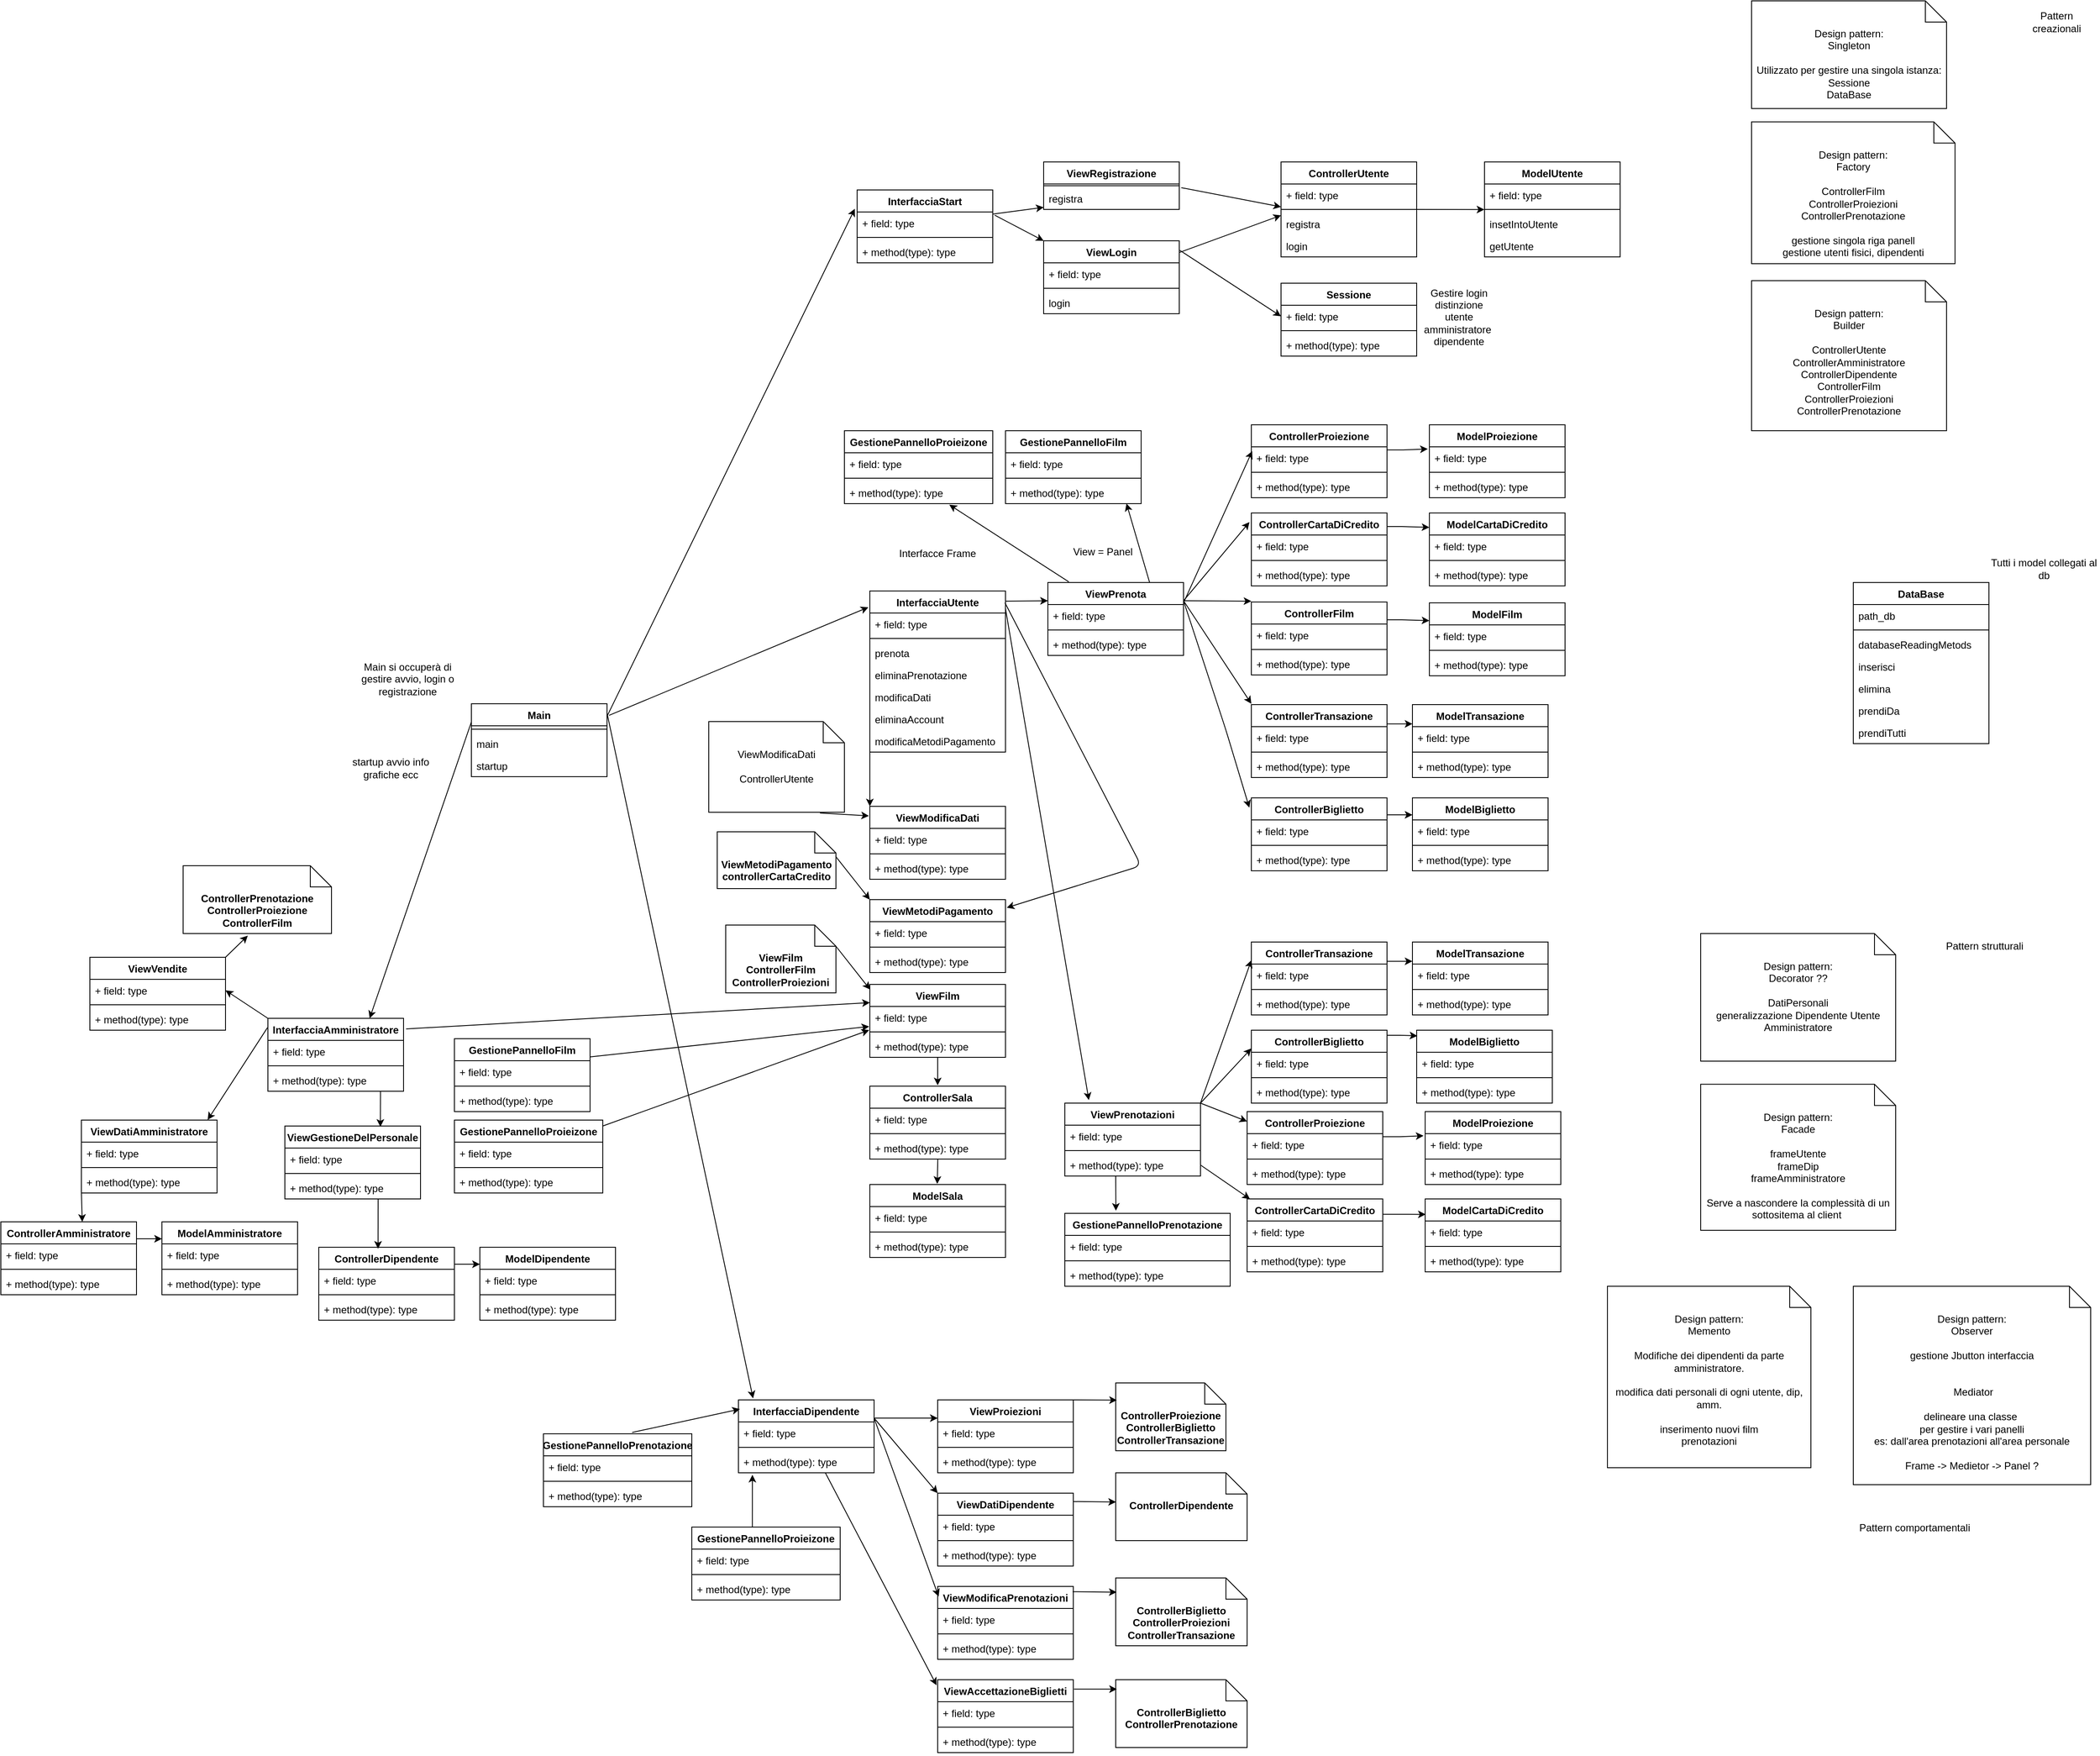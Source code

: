<mxfile>
    <diagram id="JNDS6XYEOu_RVq2JpHm3" name="Page-1">
        <mxGraphModel dx="2952" dy="1820" grid="1" gridSize="10" guides="1" tooltips="1" connect="1" arrows="1" fold="1" page="1" pageScale="1" pageWidth="827" pageHeight="1169" math="0" shadow="0">
            <root>
                <mxCell id="0"/>
                <mxCell id="1" parent="0"/>
                <mxCell id="2" value="DataBase" style="swimlane;fontStyle=1;align=center;verticalAlign=top;childLayout=stackLayout;horizontal=1;startSize=26;horizontalStack=0;resizeParent=1;resizeParentMax=0;resizeLast=0;collapsible=1;marginBottom=0;" parent="1" vertex="1">
                    <mxGeometry x="1200" y="356" width="160" height="190" as="geometry"/>
                </mxCell>
                <mxCell id="3" value="path_db" style="text;strokeColor=none;fillColor=none;align=left;verticalAlign=top;spacingLeft=4;spacingRight=4;overflow=hidden;rotatable=0;points=[[0,0.5],[1,0.5]];portConstraint=eastwest;" parent="2" vertex="1">
                    <mxGeometry y="26" width="160" height="26" as="geometry"/>
                </mxCell>
                <mxCell id="4" value="" style="line;strokeWidth=1;fillColor=none;align=left;verticalAlign=middle;spacingTop=-1;spacingLeft=3;spacingRight=3;rotatable=0;labelPosition=right;points=[];portConstraint=eastwest;" parent="2" vertex="1">
                    <mxGeometry y="52" width="160" height="8" as="geometry"/>
                </mxCell>
                <mxCell id="5" value="databaseReadingMetods" style="text;strokeColor=none;fillColor=none;align=left;verticalAlign=top;spacingLeft=4;spacingRight=4;overflow=hidden;rotatable=0;points=[[0,0.5],[1,0.5]];portConstraint=eastwest;" parent="2" vertex="1">
                    <mxGeometry y="60" width="160" height="26" as="geometry"/>
                </mxCell>
                <mxCell id="61" value="inserisci" style="text;strokeColor=none;fillColor=none;align=left;verticalAlign=top;spacingLeft=4;spacingRight=4;overflow=hidden;rotatable=0;points=[[0,0.5],[1,0.5]];portConstraint=eastwest;" parent="2" vertex="1">
                    <mxGeometry y="86" width="160" height="26" as="geometry"/>
                </mxCell>
                <mxCell id="62" value="elimina" style="text;strokeColor=none;fillColor=none;align=left;verticalAlign=top;spacingLeft=4;spacingRight=4;overflow=hidden;rotatable=0;points=[[0,0.5],[1,0.5]];portConstraint=eastwest;" parent="2" vertex="1">
                    <mxGeometry y="112" width="160" height="26" as="geometry"/>
                </mxCell>
                <mxCell id="63" value="prendiDa" style="text;strokeColor=none;fillColor=none;align=left;verticalAlign=top;spacingLeft=4;spacingRight=4;overflow=hidden;rotatable=0;points=[[0,0.5],[1,0.5]];portConstraint=eastwest;" parent="2" vertex="1">
                    <mxGeometry y="138" width="160" height="26" as="geometry"/>
                </mxCell>
                <mxCell id="64" value="prendiTutti" style="text;strokeColor=none;fillColor=none;align=left;verticalAlign=top;spacingLeft=4;spacingRight=4;overflow=hidden;rotatable=0;points=[[0,0.5],[1,0.5]];portConstraint=eastwest;" parent="2" vertex="1">
                    <mxGeometry y="164" width="160" height="26" as="geometry"/>
                </mxCell>
                <mxCell id="6" value="Main" style="swimlane;fontStyle=1;align=center;verticalAlign=top;childLayout=stackLayout;horizontal=1;startSize=26;horizontalStack=0;resizeParent=1;resizeParentMax=0;resizeLast=0;collapsible=1;marginBottom=0;" parent="1" vertex="1">
                    <mxGeometry x="-430" y="499" width="160" height="86" as="geometry"/>
                </mxCell>
                <mxCell id="8" value="" style="line;strokeWidth=1;fillColor=none;align=left;verticalAlign=middle;spacingTop=-1;spacingLeft=3;spacingRight=3;rotatable=0;labelPosition=right;points=[];portConstraint=eastwest;" parent="6" vertex="1">
                    <mxGeometry y="26" width="160" height="8" as="geometry"/>
                </mxCell>
                <mxCell id="9" value="main" style="text;strokeColor=none;fillColor=none;align=left;verticalAlign=top;spacingLeft=4;spacingRight=4;overflow=hidden;rotatable=0;points=[[0,0.5],[1,0.5]];portConstraint=eastwest;" parent="6" vertex="1">
                    <mxGeometry y="34" width="160" height="26" as="geometry"/>
                </mxCell>
                <mxCell id="50" value="startup" style="text;strokeColor=none;fillColor=none;align=left;verticalAlign=top;spacingLeft=4;spacingRight=4;overflow=hidden;rotatable=0;points=[[0,0.5],[1,0.5]];portConstraint=eastwest;" parent="6" vertex="1">
                    <mxGeometry y="60" width="160" height="26" as="geometry"/>
                </mxCell>
                <mxCell id="10" value="ModelProiezione" style="swimlane;fontStyle=1;align=center;verticalAlign=top;childLayout=stackLayout;horizontal=1;startSize=26;horizontalStack=0;resizeParent=1;resizeParentMax=0;resizeLast=0;collapsible=1;marginBottom=0;" parent="1" vertex="1">
                    <mxGeometry x="700" y="170" width="160" height="86" as="geometry"/>
                </mxCell>
                <mxCell id="11" value="+ field: type" style="text;strokeColor=none;fillColor=none;align=left;verticalAlign=top;spacingLeft=4;spacingRight=4;overflow=hidden;rotatable=0;points=[[0,0.5],[1,0.5]];portConstraint=eastwest;" parent="10" vertex="1">
                    <mxGeometry y="26" width="160" height="26" as="geometry"/>
                </mxCell>
                <mxCell id="12" value="" style="line;strokeWidth=1;fillColor=none;align=left;verticalAlign=middle;spacingTop=-1;spacingLeft=3;spacingRight=3;rotatable=0;labelPosition=right;points=[];portConstraint=eastwest;" parent="10" vertex="1">
                    <mxGeometry y="52" width="160" height="8" as="geometry"/>
                </mxCell>
                <mxCell id="13" value="+ method(type): type" style="text;strokeColor=none;fillColor=none;align=left;verticalAlign=top;spacingLeft=4;spacingRight=4;overflow=hidden;rotatable=0;points=[[0,0.5],[1,0.5]];portConstraint=eastwest;" parent="10" vertex="1">
                    <mxGeometry y="60" width="160" height="26" as="geometry"/>
                </mxCell>
                <mxCell id="14" value="ViewPrenota" style="swimlane;fontStyle=1;align=center;verticalAlign=top;childLayout=stackLayout;horizontal=1;startSize=26;horizontalStack=0;resizeParent=1;resizeParentMax=0;resizeLast=0;collapsible=1;marginBottom=0;" parent="1" vertex="1">
                    <mxGeometry x="250" y="356" width="160" height="86" as="geometry"/>
                </mxCell>
                <mxCell id="15" value="+ field: type" style="text;strokeColor=none;fillColor=none;align=left;verticalAlign=top;spacingLeft=4;spacingRight=4;overflow=hidden;rotatable=0;points=[[0,0.5],[1,0.5]];portConstraint=eastwest;" parent="14" vertex="1">
                    <mxGeometry y="26" width="160" height="26" as="geometry"/>
                </mxCell>
                <mxCell id="16" value="" style="line;strokeWidth=1;fillColor=none;align=left;verticalAlign=middle;spacingTop=-1;spacingLeft=3;spacingRight=3;rotatable=0;labelPosition=right;points=[];portConstraint=eastwest;" parent="14" vertex="1">
                    <mxGeometry y="52" width="160" height="8" as="geometry"/>
                </mxCell>
                <mxCell id="17" value="+ method(type): type" style="text;strokeColor=none;fillColor=none;align=left;verticalAlign=top;spacingLeft=4;spacingRight=4;overflow=hidden;rotatable=0;points=[[0,0.5],[1,0.5]];portConstraint=eastwest;" parent="14" vertex="1">
                    <mxGeometry y="60" width="160" height="26" as="geometry"/>
                </mxCell>
                <mxCell id="18" value="ControllerProiezione" style="swimlane;fontStyle=1;align=center;verticalAlign=top;childLayout=stackLayout;horizontal=1;startSize=26;horizontalStack=0;resizeParent=1;resizeParentMax=0;resizeLast=0;collapsible=1;marginBottom=0;" parent="1" vertex="1">
                    <mxGeometry x="490" y="170" width="160" height="86" as="geometry"/>
                </mxCell>
                <mxCell id="19" value="+ field: type" style="text;strokeColor=none;fillColor=none;align=left;verticalAlign=top;spacingLeft=4;spacingRight=4;overflow=hidden;rotatable=0;points=[[0,0.5],[1,0.5]];portConstraint=eastwest;" parent="18" vertex="1">
                    <mxGeometry y="26" width="160" height="26" as="geometry"/>
                </mxCell>
                <mxCell id="20" value="" style="line;strokeWidth=1;fillColor=none;align=left;verticalAlign=middle;spacingTop=-1;spacingLeft=3;spacingRight=3;rotatable=0;labelPosition=right;points=[];portConstraint=eastwest;" parent="18" vertex="1">
                    <mxGeometry y="52" width="160" height="8" as="geometry"/>
                </mxCell>
                <mxCell id="21" value="+ method(type): type" style="text;strokeColor=none;fillColor=none;align=left;verticalAlign=top;spacingLeft=4;spacingRight=4;overflow=hidden;rotatable=0;points=[[0,0.5],[1,0.5]];portConstraint=eastwest;" parent="18" vertex="1">
                    <mxGeometry y="60" width="160" height="26" as="geometry"/>
                </mxCell>
                <mxCell id="22" value="InterfacciaUtente" style="swimlane;fontStyle=1;align=center;verticalAlign=top;childLayout=stackLayout;horizontal=1;startSize=26;horizontalStack=0;resizeParent=1;resizeParentMax=0;resizeLast=0;collapsible=1;marginBottom=0;" parent="1" vertex="1">
                    <mxGeometry x="40" y="366" width="160" height="190" as="geometry"/>
                </mxCell>
                <mxCell id="23" value="+ field: type" style="text;strokeColor=none;fillColor=none;align=left;verticalAlign=top;spacingLeft=4;spacingRight=4;overflow=hidden;rotatable=0;points=[[0,0.5],[1,0.5]];portConstraint=eastwest;" parent="22" vertex="1">
                    <mxGeometry y="26" width="160" height="26" as="geometry"/>
                </mxCell>
                <mxCell id="24" value="" style="line;strokeWidth=1;fillColor=none;align=left;verticalAlign=middle;spacingTop=-1;spacingLeft=3;spacingRight=3;rotatable=0;labelPosition=right;points=[];portConstraint=eastwest;" parent="22" vertex="1">
                    <mxGeometry y="52" width="160" height="8" as="geometry"/>
                </mxCell>
                <mxCell id="25" value="prenota" style="text;strokeColor=none;fillColor=none;align=left;verticalAlign=top;spacingLeft=4;spacingRight=4;overflow=hidden;rotatable=0;points=[[0,0.5],[1,0.5]];portConstraint=eastwest;" parent="22" vertex="1">
                    <mxGeometry y="60" width="160" height="26" as="geometry"/>
                </mxCell>
                <mxCell id="85" value="eliminaPrenotazione" style="text;strokeColor=none;fillColor=none;align=left;verticalAlign=top;spacingLeft=4;spacingRight=4;overflow=hidden;rotatable=0;points=[[0,0.5],[1,0.5]];portConstraint=eastwest;" parent="22" vertex="1">
                    <mxGeometry y="86" width="160" height="26" as="geometry"/>
                </mxCell>
                <mxCell id="86" value="modificaDati" style="text;strokeColor=none;fillColor=none;align=left;verticalAlign=top;spacingLeft=4;spacingRight=4;overflow=hidden;rotatable=0;points=[[0,0.5],[1,0.5]];portConstraint=eastwest;" parent="22" vertex="1">
                    <mxGeometry y="112" width="160" height="26" as="geometry"/>
                </mxCell>
                <mxCell id="87" value="eliminaAccount" style="text;strokeColor=none;fillColor=none;align=left;verticalAlign=top;spacingLeft=4;spacingRight=4;overflow=hidden;rotatable=0;points=[[0,0.5],[1,0.5]];portConstraint=eastwest;" parent="22" vertex="1">
                    <mxGeometry y="138" width="160" height="26" as="geometry"/>
                </mxCell>
                <mxCell id="88" value="modificaMetodiPagamento" style="text;strokeColor=none;fillColor=none;align=left;verticalAlign=top;spacingLeft=4;spacingRight=4;overflow=hidden;rotatable=0;points=[[0,0.5],[1,0.5]];portConstraint=eastwest;" parent="22" vertex="1">
                    <mxGeometry y="164" width="160" height="26" as="geometry"/>
                </mxCell>
                <mxCell id="26" value="InterfacciaDipendente" style="swimlane;fontStyle=1;align=center;verticalAlign=top;childLayout=stackLayout;horizontal=1;startSize=26;horizontalStack=0;resizeParent=1;resizeParentMax=0;resizeLast=0;collapsible=1;marginBottom=0;" parent="1" vertex="1">
                    <mxGeometry x="-115" y="1320" width="160" height="86" as="geometry"/>
                </mxCell>
                <mxCell id="27" value="+ field: type" style="text;strokeColor=none;fillColor=none;align=left;verticalAlign=top;spacingLeft=4;spacingRight=4;overflow=hidden;rotatable=0;points=[[0,0.5],[1,0.5]];portConstraint=eastwest;" parent="26" vertex="1">
                    <mxGeometry y="26" width="160" height="26" as="geometry"/>
                </mxCell>
                <mxCell id="28" value="" style="line;strokeWidth=1;fillColor=none;align=left;verticalAlign=middle;spacingTop=-1;spacingLeft=3;spacingRight=3;rotatable=0;labelPosition=right;points=[];portConstraint=eastwest;" parent="26" vertex="1">
                    <mxGeometry y="52" width="160" height="8" as="geometry"/>
                </mxCell>
                <mxCell id="29" value="+ method(type): type" style="text;strokeColor=none;fillColor=none;align=left;verticalAlign=top;spacingLeft=4;spacingRight=4;overflow=hidden;rotatable=0;points=[[0,0.5],[1,0.5]];portConstraint=eastwest;" parent="26" vertex="1">
                    <mxGeometry y="60" width="160" height="26" as="geometry"/>
                </mxCell>
                <mxCell id="30" value="InterfacciaAmministratore" style="swimlane;fontStyle=1;align=center;verticalAlign=top;childLayout=stackLayout;horizontal=1;startSize=26;horizontalStack=0;resizeParent=1;resizeParentMax=0;resizeLast=0;collapsible=1;marginBottom=0;" parent="1" vertex="1">
                    <mxGeometry x="-670" y="870" width="160" height="86" as="geometry"/>
                </mxCell>
                <mxCell id="31" value="+ field: type" style="text;strokeColor=none;fillColor=none;align=left;verticalAlign=top;spacingLeft=4;spacingRight=4;overflow=hidden;rotatable=0;points=[[0,0.5],[1,0.5]];portConstraint=eastwest;" parent="30" vertex="1">
                    <mxGeometry y="26" width="160" height="26" as="geometry"/>
                </mxCell>
                <mxCell id="32" value="" style="line;strokeWidth=1;fillColor=none;align=left;verticalAlign=middle;spacingTop=-1;spacingLeft=3;spacingRight=3;rotatable=0;labelPosition=right;points=[];portConstraint=eastwest;" parent="30" vertex="1">
                    <mxGeometry y="52" width="160" height="8" as="geometry"/>
                </mxCell>
                <mxCell id="33" value="+ method(type): type" style="text;strokeColor=none;fillColor=none;align=left;verticalAlign=top;spacingLeft=4;spacingRight=4;overflow=hidden;rotatable=0;points=[[0,0.5],[1,0.5]];portConstraint=eastwest;" parent="30" vertex="1">
                    <mxGeometry y="60" width="160" height="26" as="geometry"/>
                </mxCell>
                <mxCell id="38" value="Interfacce Frame" style="text;html=1;strokeColor=none;fillColor=none;align=center;verticalAlign=middle;whiteSpace=wrap;rounded=0;" parent="1" vertex="1">
                    <mxGeometry x="55" y="312" width="130" height="20" as="geometry"/>
                </mxCell>
                <mxCell id="39" value="View = Panel" style="text;html=1;strokeColor=none;fillColor=none;align=center;verticalAlign=middle;whiteSpace=wrap;rounded=0;" parent="1" vertex="1">
                    <mxGeometry x="250" y="310" width="130" height="20" as="geometry"/>
                </mxCell>
                <mxCell id="40" value="Main si occuperà di gestire avvio, login o registrazione" style="text;html=1;strokeColor=none;fillColor=none;align=center;verticalAlign=middle;whiteSpace=wrap;rounded=0;" parent="1" vertex="1">
                    <mxGeometry x="-570" y="460" width="130" height="20" as="geometry"/>
                </mxCell>
                <mxCell id="41" value="InterfacciaStart" style="swimlane;fontStyle=1;align=center;verticalAlign=top;childLayout=stackLayout;horizontal=1;startSize=26;horizontalStack=0;resizeParent=1;resizeParentMax=0;resizeLast=0;collapsible=1;marginBottom=0;" parent="1" vertex="1">
                    <mxGeometry x="25" y="-107" width="160" height="86" as="geometry"/>
                </mxCell>
                <mxCell id="42" value="+ field: type" style="text;strokeColor=none;fillColor=none;align=left;verticalAlign=top;spacingLeft=4;spacingRight=4;overflow=hidden;rotatable=0;points=[[0,0.5],[1,0.5]];portConstraint=eastwest;" parent="41" vertex="1">
                    <mxGeometry y="26" width="160" height="26" as="geometry"/>
                </mxCell>
                <mxCell id="43" value="" style="line;strokeWidth=1;fillColor=none;align=left;verticalAlign=middle;spacingTop=-1;spacingLeft=3;spacingRight=3;rotatable=0;labelPosition=right;points=[];portConstraint=eastwest;" parent="41" vertex="1">
                    <mxGeometry y="52" width="160" height="8" as="geometry"/>
                </mxCell>
                <mxCell id="44" value="+ method(type): type" style="text;strokeColor=none;fillColor=none;align=left;verticalAlign=top;spacingLeft=4;spacingRight=4;overflow=hidden;rotatable=0;points=[[0,0.5],[1,0.5]];portConstraint=eastwest;" parent="41" vertex="1">
                    <mxGeometry y="60" width="160" height="26" as="geometry"/>
                </mxCell>
                <mxCell id="45" value="ViewRegistrazione" style="swimlane;fontStyle=1;align=center;verticalAlign=top;childLayout=stackLayout;horizontal=1;startSize=26;horizontalStack=0;resizeParent=1;resizeParentMax=0;resizeLast=0;collapsible=1;marginBottom=0;" parent="1" vertex="1">
                    <mxGeometry x="245" y="-140" width="160" height="56" as="geometry"/>
                </mxCell>
                <mxCell id="47" value="" style="line;strokeWidth=1;fillColor=none;align=left;verticalAlign=middle;spacingTop=-1;spacingLeft=3;spacingRight=3;rotatable=0;labelPosition=right;points=[];portConstraint=eastwest;" parent="45" vertex="1">
                    <mxGeometry y="26" width="160" height="4" as="geometry"/>
                </mxCell>
                <mxCell id="48" value="registra" style="text;strokeColor=none;fillColor=none;align=left;verticalAlign=top;spacingLeft=4;spacingRight=4;overflow=hidden;rotatable=0;points=[[0,0.5],[1,0.5]];portConstraint=eastwest;" parent="45" vertex="1">
                    <mxGeometry y="30" width="160" height="26" as="geometry"/>
                </mxCell>
                <mxCell id="52" value="startup avvio info grafiche ecc" style="text;html=1;strokeColor=none;fillColor=none;align=center;verticalAlign=middle;whiteSpace=wrap;rounded=0;" parent="1" vertex="1">
                    <mxGeometry x="-590" y="565" width="130" height="20" as="geometry"/>
                </mxCell>
                <mxCell id="53" value="ModelUtente" style="swimlane;fontStyle=1;align=center;verticalAlign=top;childLayout=stackLayout;horizontal=1;startSize=26;horizontalStack=0;resizeParent=1;resizeParentMax=0;resizeLast=0;collapsible=1;marginBottom=0;" parent="1" vertex="1">
                    <mxGeometry x="765" y="-140" width="160" height="112" as="geometry"/>
                </mxCell>
                <mxCell id="54" value="+ field: type" style="text;strokeColor=none;fillColor=none;align=left;verticalAlign=top;spacingLeft=4;spacingRight=4;overflow=hidden;rotatable=0;points=[[0,0.5],[1,0.5]];portConstraint=eastwest;" parent="53" vertex="1">
                    <mxGeometry y="26" width="160" height="26" as="geometry"/>
                </mxCell>
                <mxCell id="55" value="" style="line;strokeWidth=1;fillColor=none;align=left;verticalAlign=middle;spacingTop=-1;spacingLeft=3;spacingRight=3;rotatable=0;labelPosition=right;points=[];portConstraint=eastwest;" parent="53" vertex="1">
                    <mxGeometry y="52" width="160" height="8" as="geometry"/>
                </mxCell>
                <mxCell id="56" value="insetIntoUtente" style="text;strokeColor=none;fillColor=none;align=left;verticalAlign=top;spacingLeft=4;spacingRight=4;overflow=hidden;rotatable=0;points=[[0,0.5],[1,0.5]];portConstraint=eastwest;" parent="53" vertex="1">
                    <mxGeometry y="60" width="160" height="26" as="geometry"/>
                </mxCell>
                <mxCell id="84" value="getUtente" style="text;strokeColor=none;fillColor=none;align=left;verticalAlign=top;spacingLeft=4;spacingRight=4;overflow=hidden;rotatable=0;points=[[0,0.5],[1,0.5]];portConstraint=eastwest;" parent="53" vertex="1">
                    <mxGeometry y="86" width="160" height="26" as="geometry"/>
                </mxCell>
                <mxCell id="57" value="ControllerUtente" style="swimlane;fontStyle=1;align=center;verticalAlign=top;childLayout=stackLayout;horizontal=1;startSize=26;horizontalStack=0;resizeParent=1;resizeParentMax=0;resizeLast=0;collapsible=1;marginBottom=0;" parent="1" vertex="1">
                    <mxGeometry x="525" y="-140" width="160" height="112" as="geometry"/>
                </mxCell>
                <mxCell id="58" value="+ field: type" style="text;strokeColor=none;fillColor=none;align=left;verticalAlign=top;spacingLeft=4;spacingRight=4;overflow=hidden;rotatable=0;points=[[0,0.5],[1,0.5]];portConstraint=eastwest;" parent="57" vertex="1">
                    <mxGeometry y="26" width="160" height="26" as="geometry"/>
                </mxCell>
                <mxCell id="59" value="" style="line;strokeWidth=1;fillColor=none;align=left;verticalAlign=middle;spacingTop=-1;spacingLeft=3;spacingRight=3;rotatable=0;labelPosition=right;points=[];portConstraint=eastwest;" parent="57" vertex="1">
                    <mxGeometry y="52" width="160" height="8" as="geometry"/>
                </mxCell>
                <mxCell id="60" value="registra" style="text;strokeColor=none;fillColor=none;align=left;verticalAlign=top;spacingLeft=4;spacingRight=4;overflow=hidden;rotatable=0;points=[[0,0.5],[1,0.5]];portConstraint=eastwest;" parent="57" vertex="1">
                    <mxGeometry y="60" width="160" height="26" as="geometry"/>
                </mxCell>
                <mxCell id="83" value="login" style="text;strokeColor=none;fillColor=none;align=left;verticalAlign=top;spacingLeft=4;spacingRight=4;overflow=hidden;rotatable=0;points=[[0,0.5],[1,0.5]];portConstraint=eastwest;" parent="57" vertex="1">
                    <mxGeometry y="86" width="160" height="26" as="geometry"/>
                </mxCell>
                <mxCell id="77" value="ViewLogin" style="swimlane;fontStyle=1;align=center;verticalAlign=top;childLayout=stackLayout;horizontal=1;startSize=26;horizontalStack=0;resizeParent=1;resizeParentMax=0;resizeLast=0;collapsible=1;marginBottom=0;" parent="1" vertex="1">
                    <mxGeometry x="245" y="-47" width="160" height="86" as="geometry"/>
                </mxCell>
                <mxCell id="78" value="+ field: type" style="text;strokeColor=none;fillColor=none;align=left;verticalAlign=top;spacingLeft=4;spacingRight=4;overflow=hidden;rotatable=0;points=[[0,0.5],[1,0.5]];portConstraint=eastwest;" parent="77" vertex="1">
                    <mxGeometry y="26" width="160" height="26" as="geometry"/>
                </mxCell>
                <mxCell id="79" value="" style="line;strokeWidth=1;fillColor=none;align=left;verticalAlign=middle;spacingTop=-1;spacingLeft=3;spacingRight=3;rotatable=0;labelPosition=right;points=[];portConstraint=eastwest;" parent="77" vertex="1">
                    <mxGeometry y="52" width="160" height="8" as="geometry"/>
                </mxCell>
                <mxCell id="80" value="login" style="text;strokeColor=none;fillColor=none;align=left;verticalAlign=top;spacingLeft=4;spacingRight=4;overflow=hidden;rotatable=0;points=[[0,0.5],[1,0.5]];portConstraint=eastwest;" parent="77" vertex="1">
                    <mxGeometry y="60" width="160" height="26" as="geometry"/>
                </mxCell>
                <mxCell id="89" value="ViewPrenotazioni" style="swimlane;fontStyle=1;align=center;verticalAlign=top;childLayout=stackLayout;horizontal=1;startSize=26;horizontalStack=0;resizeParent=1;resizeParentMax=0;resizeLast=0;collapsible=1;marginBottom=0;" parent="1" vertex="1">
                    <mxGeometry x="270" y="970" width="160" height="86" as="geometry"/>
                </mxCell>
                <mxCell id="90" value="+ field: type" style="text;strokeColor=none;fillColor=none;align=left;verticalAlign=top;spacingLeft=4;spacingRight=4;overflow=hidden;rotatable=0;points=[[0,0.5],[1,0.5]];portConstraint=eastwest;" parent="89" vertex="1">
                    <mxGeometry y="26" width="160" height="26" as="geometry"/>
                </mxCell>
                <mxCell id="91" value="" style="line;strokeWidth=1;fillColor=none;align=left;verticalAlign=middle;spacingTop=-1;spacingLeft=3;spacingRight=3;rotatable=0;labelPosition=right;points=[];portConstraint=eastwest;" parent="89" vertex="1">
                    <mxGeometry y="52" width="160" height="8" as="geometry"/>
                </mxCell>
                <mxCell id="92" value="+ method(type): type" style="text;strokeColor=none;fillColor=none;align=left;verticalAlign=top;spacingLeft=4;spacingRight=4;overflow=hidden;rotatable=0;points=[[0,0.5],[1,0.5]];portConstraint=eastwest;" parent="89" vertex="1">
                    <mxGeometry y="60" width="160" height="26" as="geometry"/>
                </mxCell>
                <mxCell id="93" value="ViewModificaDati" style="swimlane;fontStyle=1;align=center;verticalAlign=top;childLayout=stackLayout;horizontal=1;startSize=26;horizontalStack=0;resizeParent=1;resizeParentMax=0;resizeLast=0;collapsible=1;marginBottom=0;" parent="1" vertex="1">
                    <mxGeometry x="40" y="620" width="160" height="86" as="geometry"/>
                </mxCell>
                <mxCell id="94" value="+ field: type" style="text;strokeColor=none;fillColor=none;align=left;verticalAlign=top;spacingLeft=4;spacingRight=4;overflow=hidden;rotatable=0;points=[[0,0.5],[1,0.5]];portConstraint=eastwest;" parent="93" vertex="1">
                    <mxGeometry y="26" width="160" height="26" as="geometry"/>
                </mxCell>
                <mxCell id="95" value="" style="line;strokeWidth=1;fillColor=none;align=left;verticalAlign=middle;spacingTop=-1;spacingLeft=3;spacingRight=3;rotatable=0;labelPosition=right;points=[];portConstraint=eastwest;" parent="93" vertex="1">
                    <mxGeometry y="52" width="160" height="8" as="geometry"/>
                </mxCell>
                <mxCell id="96" value="+ method(type): type" style="text;strokeColor=none;fillColor=none;align=left;verticalAlign=top;spacingLeft=4;spacingRight=4;overflow=hidden;rotatable=0;points=[[0,0.5],[1,0.5]];portConstraint=eastwest;" parent="93" vertex="1">
                    <mxGeometry y="60" width="160" height="26" as="geometry"/>
                </mxCell>
                <mxCell id="101" value="ViewMetodiPagamento" style="swimlane;fontStyle=1;align=center;verticalAlign=top;childLayout=stackLayout;horizontal=1;startSize=26;horizontalStack=0;resizeParent=1;resizeParentMax=0;resizeLast=0;collapsible=1;marginBottom=0;" parent="1" vertex="1">
                    <mxGeometry x="40" y="730" width="160" height="86" as="geometry"/>
                </mxCell>
                <mxCell id="102" value="+ field: type" style="text;strokeColor=none;fillColor=none;align=left;verticalAlign=top;spacingLeft=4;spacingRight=4;overflow=hidden;rotatable=0;points=[[0,0.5],[1,0.5]];portConstraint=eastwest;" parent="101" vertex="1">
                    <mxGeometry y="26" width="160" height="26" as="geometry"/>
                </mxCell>
                <mxCell id="103" value="" style="line;strokeWidth=1;fillColor=none;align=left;verticalAlign=middle;spacingTop=-1;spacingLeft=3;spacingRight=3;rotatable=0;labelPosition=right;points=[];portConstraint=eastwest;" parent="101" vertex="1">
                    <mxGeometry y="52" width="160" height="8" as="geometry"/>
                </mxCell>
                <mxCell id="104" value="+ method(type): type" style="text;strokeColor=none;fillColor=none;align=left;verticalAlign=top;spacingLeft=4;spacingRight=4;overflow=hidden;rotatable=0;points=[[0,0.5],[1,0.5]];portConstraint=eastwest;" parent="101" vertex="1">
                    <mxGeometry y="60" width="160" height="26" as="geometry"/>
                </mxCell>
                <mxCell id="105" value="ViewFilm" style="swimlane;fontStyle=1;align=center;verticalAlign=top;childLayout=stackLayout;horizontal=1;startSize=26;horizontalStack=0;resizeParent=1;resizeParentMax=0;resizeLast=0;collapsible=1;marginBottom=0;" parent="1" vertex="1">
                    <mxGeometry x="40" y="830" width="160" height="86" as="geometry"/>
                </mxCell>
                <mxCell id="106" value="+ field: type" style="text;strokeColor=none;fillColor=none;align=left;verticalAlign=top;spacingLeft=4;spacingRight=4;overflow=hidden;rotatable=0;points=[[0,0.5],[1,0.5]];portConstraint=eastwest;" parent="105" vertex="1">
                    <mxGeometry y="26" width="160" height="26" as="geometry"/>
                </mxCell>
                <mxCell id="107" value="" style="line;strokeWidth=1;fillColor=none;align=left;verticalAlign=middle;spacingTop=-1;spacingLeft=3;spacingRight=3;rotatable=0;labelPosition=right;points=[];portConstraint=eastwest;" parent="105" vertex="1">
                    <mxGeometry y="52" width="160" height="8" as="geometry"/>
                </mxCell>
                <mxCell id="108" value="+ method(type): type" style="text;strokeColor=none;fillColor=none;align=left;verticalAlign=top;spacingLeft=4;spacingRight=4;overflow=hidden;rotatable=0;points=[[0,0.5],[1,0.5]];portConstraint=eastwest;" parent="105" vertex="1">
                    <mxGeometry y="60" width="160" height="26" as="geometry"/>
                </mxCell>
                <mxCell id="109" value="ModelCartaDiCredito" style="swimlane;fontStyle=1;align=center;verticalAlign=top;childLayout=stackLayout;horizontal=1;startSize=26;horizontalStack=0;resizeParent=1;resizeParentMax=0;resizeLast=0;collapsible=1;marginBottom=0;" parent="1" vertex="1">
                    <mxGeometry x="700" y="274" width="160" height="86" as="geometry"/>
                </mxCell>
                <mxCell id="110" value="+ field: type" style="text;strokeColor=none;fillColor=none;align=left;verticalAlign=top;spacingLeft=4;spacingRight=4;overflow=hidden;rotatable=0;points=[[0,0.5],[1,0.5]];portConstraint=eastwest;" parent="109" vertex="1">
                    <mxGeometry y="26" width="160" height="26" as="geometry"/>
                </mxCell>
                <mxCell id="111" value="" style="line;strokeWidth=1;fillColor=none;align=left;verticalAlign=middle;spacingTop=-1;spacingLeft=3;spacingRight=3;rotatable=0;labelPosition=right;points=[];portConstraint=eastwest;" parent="109" vertex="1">
                    <mxGeometry y="52" width="160" height="8" as="geometry"/>
                </mxCell>
                <mxCell id="112" value="+ method(type): type" style="text;strokeColor=none;fillColor=none;align=left;verticalAlign=top;spacingLeft=4;spacingRight=4;overflow=hidden;rotatable=0;points=[[0,0.5],[1,0.5]];portConstraint=eastwest;" parent="109" vertex="1">
                    <mxGeometry y="60" width="160" height="26" as="geometry"/>
                </mxCell>
                <mxCell id="113" value="ControllerCartaDiCredito" style="swimlane;fontStyle=1;align=center;verticalAlign=top;childLayout=stackLayout;horizontal=1;startSize=26;horizontalStack=0;resizeParent=1;resizeParentMax=0;resizeLast=0;collapsible=1;marginBottom=0;" parent="1" vertex="1">
                    <mxGeometry x="490" y="274" width="160" height="86" as="geometry"/>
                </mxCell>
                <mxCell id="114" value="+ field: type" style="text;strokeColor=none;fillColor=none;align=left;verticalAlign=top;spacingLeft=4;spacingRight=4;overflow=hidden;rotatable=0;points=[[0,0.5],[1,0.5]];portConstraint=eastwest;" parent="113" vertex="1">
                    <mxGeometry y="26" width="160" height="26" as="geometry"/>
                </mxCell>
                <mxCell id="115" value="" style="line;strokeWidth=1;fillColor=none;align=left;verticalAlign=middle;spacingTop=-1;spacingLeft=3;spacingRight=3;rotatable=0;labelPosition=right;points=[];portConstraint=eastwest;" parent="113" vertex="1">
                    <mxGeometry y="52" width="160" height="8" as="geometry"/>
                </mxCell>
                <mxCell id="116" value="+ method(type): type" style="text;strokeColor=none;fillColor=none;align=left;verticalAlign=top;spacingLeft=4;spacingRight=4;overflow=hidden;rotatable=0;points=[[0,0.5],[1,0.5]];portConstraint=eastwest;" parent="113" vertex="1">
                    <mxGeometry y="60" width="160" height="26" as="geometry"/>
                </mxCell>
                <mxCell id="117" value="ModelFilm" style="swimlane;fontStyle=1;align=center;verticalAlign=top;childLayout=stackLayout;horizontal=1;startSize=26;horizontalStack=0;resizeParent=1;resizeParentMax=0;resizeLast=0;collapsible=1;marginBottom=0;" parent="1" vertex="1">
                    <mxGeometry x="700" y="380" width="160" height="86" as="geometry"/>
                </mxCell>
                <mxCell id="118" value="+ field: type" style="text;strokeColor=none;fillColor=none;align=left;verticalAlign=top;spacingLeft=4;spacingRight=4;overflow=hidden;rotatable=0;points=[[0,0.5],[1,0.5]];portConstraint=eastwest;" parent="117" vertex="1">
                    <mxGeometry y="26" width="160" height="26" as="geometry"/>
                </mxCell>
                <mxCell id="119" value="" style="line;strokeWidth=1;fillColor=none;align=left;verticalAlign=middle;spacingTop=-1;spacingLeft=3;spacingRight=3;rotatable=0;labelPosition=right;points=[];portConstraint=eastwest;" parent="117" vertex="1">
                    <mxGeometry y="52" width="160" height="8" as="geometry"/>
                </mxCell>
                <mxCell id="120" value="+ method(type): type" style="text;strokeColor=none;fillColor=none;align=left;verticalAlign=top;spacingLeft=4;spacingRight=4;overflow=hidden;rotatable=0;points=[[0,0.5],[1,0.5]];portConstraint=eastwest;" parent="117" vertex="1">
                    <mxGeometry y="60" width="160" height="26" as="geometry"/>
                </mxCell>
                <mxCell id="121" value="ControllerFilm" style="swimlane;fontStyle=1;align=center;verticalAlign=top;childLayout=stackLayout;horizontal=1;startSize=26;horizontalStack=0;resizeParent=1;resizeParentMax=0;resizeLast=0;collapsible=1;marginBottom=0;" parent="1" vertex="1">
                    <mxGeometry x="490" y="379" width="160" height="86" as="geometry"/>
                </mxCell>
                <mxCell id="122" value="+ field: type" style="text;strokeColor=none;fillColor=none;align=left;verticalAlign=top;spacingLeft=4;spacingRight=4;overflow=hidden;rotatable=0;points=[[0,0.5],[1,0.5]];portConstraint=eastwest;" parent="121" vertex="1">
                    <mxGeometry y="26" width="160" height="26" as="geometry"/>
                </mxCell>
                <mxCell id="123" value="" style="line;strokeWidth=1;fillColor=none;align=left;verticalAlign=middle;spacingTop=-1;spacingLeft=3;spacingRight=3;rotatable=0;labelPosition=right;points=[];portConstraint=eastwest;" parent="121" vertex="1">
                    <mxGeometry y="52" width="160" height="8" as="geometry"/>
                </mxCell>
                <mxCell id="124" value="+ method(type): type" style="text;strokeColor=none;fillColor=none;align=left;verticalAlign=top;spacingLeft=4;spacingRight=4;overflow=hidden;rotatable=0;points=[[0,0.5],[1,0.5]];portConstraint=eastwest;" parent="121" vertex="1">
                    <mxGeometry y="60" width="160" height="26" as="geometry"/>
                </mxCell>
                <mxCell id="125" value="ModelSala" style="swimlane;fontStyle=1;align=center;verticalAlign=top;childLayout=stackLayout;horizontal=1;startSize=26;horizontalStack=0;resizeParent=1;resizeParentMax=0;resizeLast=0;collapsible=1;marginBottom=0;" parent="1" vertex="1">
                    <mxGeometry x="40" y="1066" width="160" height="86" as="geometry"/>
                </mxCell>
                <mxCell id="126" value="+ field: type" style="text;strokeColor=none;fillColor=none;align=left;verticalAlign=top;spacingLeft=4;spacingRight=4;overflow=hidden;rotatable=0;points=[[0,0.5],[1,0.5]];portConstraint=eastwest;" parent="125" vertex="1">
                    <mxGeometry y="26" width="160" height="26" as="geometry"/>
                </mxCell>
                <mxCell id="127" value="" style="line;strokeWidth=1;fillColor=none;align=left;verticalAlign=middle;spacingTop=-1;spacingLeft=3;spacingRight=3;rotatable=0;labelPosition=right;points=[];portConstraint=eastwest;" parent="125" vertex="1">
                    <mxGeometry y="52" width="160" height="8" as="geometry"/>
                </mxCell>
                <mxCell id="128" value="+ method(type): type" style="text;strokeColor=none;fillColor=none;align=left;verticalAlign=top;spacingLeft=4;spacingRight=4;overflow=hidden;rotatable=0;points=[[0,0.5],[1,0.5]];portConstraint=eastwest;" parent="125" vertex="1">
                    <mxGeometry y="60" width="160" height="26" as="geometry"/>
                </mxCell>
                <mxCell id="129" value="ControllerSala" style="swimlane;fontStyle=1;align=center;verticalAlign=top;childLayout=stackLayout;horizontal=1;startSize=26;horizontalStack=0;resizeParent=1;resizeParentMax=0;resizeLast=0;collapsible=1;marginBottom=0;" parent="1" vertex="1">
                    <mxGeometry x="40" y="950" width="160" height="86" as="geometry"/>
                </mxCell>
                <mxCell id="130" value="+ field: type" style="text;strokeColor=none;fillColor=none;align=left;verticalAlign=top;spacingLeft=4;spacingRight=4;overflow=hidden;rotatable=0;points=[[0,0.5],[1,0.5]];portConstraint=eastwest;" parent="129" vertex="1">
                    <mxGeometry y="26" width="160" height="26" as="geometry"/>
                </mxCell>
                <mxCell id="131" value="" style="line;strokeWidth=1;fillColor=none;align=left;verticalAlign=middle;spacingTop=-1;spacingLeft=3;spacingRight=3;rotatable=0;labelPosition=right;points=[];portConstraint=eastwest;" parent="129" vertex="1">
                    <mxGeometry y="52" width="160" height="8" as="geometry"/>
                </mxCell>
                <mxCell id="132" value="+ method(type): type" style="text;strokeColor=none;fillColor=none;align=left;verticalAlign=top;spacingLeft=4;spacingRight=4;overflow=hidden;rotatable=0;points=[[0,0.5],[1,0.5]];portConstraint=eastwest;" parent="129" vertex="1">
                    <mxGeometry y="60" width="160" height="26" as="geometry"/>
                </mxCell>
                <mxCell id="133" value="ModelBiglietto" style="swimlane;fontStyle=1;align=center;verticalAlign=top;childLayout=stackLayout;horizontal=1;startSize=26;horizontalStack=0;resizeParent=1;resizeParentMax=0;resizeLast=0;collapsible=1;marginBottom=0;" parent="1" vertex="1">
                    <mxGeometry x="680" y="610" width="160" height="86" as="geometry"/>
                </mxCell>
                <mxCell id="134" value="+ field: type" style="text;strokeColor=none;fillColor=none;align=left;verticalAlign=top;spacingLeft=4;spacingRight=4;overflow=hidden;rotatable=0;points=[[0,0.5],[1,0.5]];portConstraint=eastwest;" parent="133" vertex="1">
                    <mxGeometry y="26" width="160" height="26" as="geometry"/>
                </mxCell>
                <mxCell id="135" value="" style="line;strokeWidth=1;fillColor=none;align=left;verticalAlign=middle;spacingTop=-1;spacingLeft=3;spacingRight=3;rotatable=0;labelPosition=right;points=[];portConstraint=eastwest;" parent="133" vertex="1">
                    <mxGeometry y="52" width="160" height="8" as="geometry"/>
                </mxCell>
                <mxCell id="136" value="+ method(type): type" style="text;strokeColor=none;fillColor=none;align=left;verticalAlign=top;spacingLeft=4;spacingRight=4;overflow=hidden;rotatable=0;points=[[0,0.5],[1,0.5]];portConstraint=eastwest;" parent="133" vertex="1">
                    <mxGeometry y="60" width="160" height="26" as="geometry"/>
                </mxCell>
                <mxCell id="137" value="ControllerBiglietto" style="swimlane;fontStyle=1;align=center;verticalAlign=top;childLayout=stackLayout;horizontal=1;startSize=26;horizontalStack=0;resizeParent=1;resizeParentMax=0;resizeLast=0;collapsible=1;marginBottom=0;" parent="1" vertex="1">
                    <mxGeometry x="490" y="610" width="160" height="86" as="geometry"/>
                </mxCell>
                <mxCell id="138" value="+ field: type" style="text;strokeColor=none;fillColor=none;align=left;verticalAlign=top;spacingLeft=4;spacingRight=4;overflow=hidden;rotatable=0;points=[[0,0.5],[1,0.5]];portConstraint=eastwest;" parent="137" vertex="1">
                    <mxGeometry y="26" width="160" height="26" as="geometry"/>
                </mxCell>
                <mxCell id="139" value="" style="line;strokeWidth=1;fillColor=none;align=left;verticalAlign=middle;spacingTop=-1;spacingLeft=3;spacingRight=3;rotatable=0;labelPosition=right;points=[];portConstraint=eastwest;" parent="137" vertex="1">
                    <mxGeometry y="52" width="160" height="8" as="geometry"/>
                </mxCell>
                <mxCell id="140" value="+ method(type): type" style="text;strokeColor=none;fillColor=none;align=left;verticalAlign=top;spacingLeft=4;spacingRight=4;overflow=hidden;rotatable=0;points=[[0,0.5],[1,0.5]];portConstraint=eastwest;" parent="137" vertex="1">
                    <mxGeometry y="60" width="160" height="26" as="geometry"/>
                </mxCell>
                <mxCell id="141" value="ModelTransazione" style="swimlane;fontStyle=1;align=center;verticalAlign=top;childLayout=stackLayout;horizontal=1;startSize=26;horizontalStack=0;resizeParent=1;resizeParentMax=0;resizeLast=0;collapsible=1;marginBottom=0;" parent="1" vertex="1">
                    <mxGeometry x="680" y="500" width="160" height="86" as="geometry"/>
                </mxCell>
                <mxCell id="142" value="+ field: type" style="text;strokeColor=none;fillColor=none;align=left;verticalAlign=top;spacingLeft=4;spacingRight=4;overflow=hidden;rotatable=0;points=[[0,0.5],[1,0.5]];portConstraint=eastwest;" parent="141" vertex="1">
                    <mxGeometry y="26" width="160" height="26" as="geometry"/>
                </mxCell>
                <mxCell id="143" value="" style="line;strokeWidth=1;fillColor=none;align=left;verticalAlign=middle;spacingTop=-1;spacingLeft=3;spacingRight=3;rotatable=0;labelPosition=right;points=[];portConstraint=eastwest;" parent="141" vertex="1">
                    <mxGeometry y="52" width="160" height="8" as="geometry"/>
                </mxCell>
                <mxCell id="144" value="+ method(type): type" style="text;strokeColor=none;fillColor=none;align=left;verticalAlign=top;spacingLeft=4;spacingRight=4;overflow=hidden;rotatable=0;points=[[0,0.5],[1,0.5]];portConstraint=eastwest;" parent="141" vertex="1">
                    <mxGeometry y="60" width="160" height="26" as="geometry"/>
                </mxCell>
                <mxCell id="145" value="ControllerTransazione" style="swimlane;fontStyle=1;align=center;verticalAlign=top;childLayout=stackLayout;horizontal=1;startSize=26;horizontalStack=0;resizeParent=1;resizeParentMax=0;resizeLast=0;collapsible=1;marginBottom=0;" parent="1" vertex="1">
                    <mxGeometry x="490" y="500" width="160" height="86" as="geometry"/>
                </mxCell>
                <mxCell id="146" value="+ field: type" style="text;strokeColor=none;fillColor=none;align=left;verticalAlign=top;spacingLeft=4;spacingRight=4;overflow=hidden;rotatable=0;points=[[0,0.5],[1,0.5]];portConstraint=eastwest;" parent="145" vertex="1">
                    <mxGeometry y="26" width="160" height="26" as="geometry"/>
                </mxCell>
                <mxCell id="147" value="" style="line;strokeWidth=1;fillColor=none;align=left;verticalAlign=middle;spacingTop=-1;spacingLeft=3;spacingRight=3;rotatable=0;labelPosition=right;points=[];portConstraint=eastwest;" parent="145" vertex="1">
                    <mxGeometry y="52" width="160" height="8" as="geometry"/>
                </mxCell>
                <mxCell id="148" value="+ method(type): type" style="text;strokeColor=none;fillColor=none;align=left;verticalAlign=top;spacingLeft=4;spacingRight=4;overflow=hidden;rotatable=0;points=[[0,0.5],[1,0.5]];portConstraint=eastwest;" parent="145" vertex="1">
                    <mxGeometry y="60" width="160" height="26" as="geometry"/>
                </mxCell>
                <mxCell id="149" value="ModelAmministratore" style="swimlane;fontStyle=1;align=center;verticalAlign=top;childLayout=stackLayout;horizontal=1;startSize=26;horizontalStack=0;resizeParent=1;resizeParentMax=0;resizeLast=0;collapsible=1;marginBottom=0;" parent="1" vertex="1">
                    <mxGeometry x="-795" y="1110" width="160" height="86" as="geometry"/>
                </mxCell>
                <mxCell id="150" value="+ field: type" style="text;strokeColor=none;fillColor=none;align=left;verticalAlign=top;spacingLeft=4;spacingRight=4;overflow=hidden;rotatable=0;points=[[0,0.5],[1,0.5]];portConstraint=eastwest;" parent="149" vertex="1">
                    <mxGeometry y="26" width="160" height="26" as="geometry"/>
                </mxCell>
                <mxCell id="151" value="" style="line;strokeWidth=1;fillColor=none;align=left;verticalAlign=middle;spacingTop=-1;spacingLeft=3;spacingRight=3;rotatable=0;labelPosition=right;points=[];portConstraint=eastwest;" parent="149" vertex="1">
                    <mxGeometry y="52" width="160" height="8" as="geometry"/>
                </mxCell>
                <mxCell id="152" value="+ method(type): type" style="text;strokeColor=none;fillColor=none;align=left;verticalAlign=top;spacingLeft=4;spacingRight=4;overflow=hidden;rotatable=0;points=[[0,0.5],[1,0.5]];portConstraint=eastwest;" parent="149" vertex="1">
                    <mxGeometry y="60" width="160" height="26" as="geometry"/>
                </mxCell>
                <mxCell id="153" value="ControllerAmministratore" style="swimlane;fontStyle=1;align=center;verticalAlign=top;childLayout=stackLayout;horizontal=1;startSize=26;horizontalStack=0;resizeParent=1;resizeParentMax=0;resizeLast=0;collapsible=1;marginBottom=0;" parent="1" vertex="1">
                    <mxGeometry x="-985" y="1110" width="160" height="86" as="geometry"/>
                </mxCell>
                <mxCell id="154" value="+ field: type" style="text;strokeColor=none;fillColor=none;align=left;verticalAlign=top;spacingLeft=4;spacingRight=4;overflow=hidden;rotatable=0;points=[[0,0.5],[1,0.5]];portConstraint=eastwest;" parent="153" vertex="1">
                    <mxGeometry y="26" width="160" height="26" as="geometry"/>
                </mxCell>
                <mxCell id="155" value="" style="line;strokeWidth=1;fillColor=none;align=left;verticalAlign=middle;spacingTop=-1;spacingLeft=3;spacingRight=3;rotatable=0;labelPosition=right;points=[];portConstraint=eastwest;" parent="153" vertex="1">
                    <mxGeometry y="52" width="160" height="8" as="geometry"/>
                </mxCell>
                <mxCell id="156" value="+ method(type): type" style="text;strokeColor=none;fillColor=none;align=left;verticalAlign=top;spacingLeft=4;spacingRight=4;overflow=hidden;rotatable=0;points=[[0,0.5],[1,0.5]];portConstraint=eastwest;" parent="153" vertex="1">
                    <mxGeometry y="60" width="160" height="26" as="geometry"/>
                </mxCell>
                <mxCell id="157" value="ModelDipendente" style="swimlane;fontStyle=1;align=center;verticalAlign=top;childLayout=stackLayout;horizontal=1;startSize=26;horizontalStack=0;resizeParent=1;resizeParentMax=0;resizeLast=0;collapsible=1;marginBottom=0;" parent="1" vertex="1">
                    <mxGeometry x="-420" y="1140" width="160" height="86" as="geometry"/>
                </mxCell>
                <mxCell id="158" value="+ field: type" style="text;strokeColor=none;fillColor=none;align=left;verticalAlign=top;spacingLeft=4;spacingRight=4;overflow=hidden;rotatable=0;points=[[0,0.5],[1,0.5]];portConstraint=eastwest;" parent="157" vertex="1">
                    <mxGeometry y="26" width="160" height="26" as="geometry"/>
                </mxCell>
                <mxCell id="159" value="" style="line;strokeWidth=1;fillColor=none;align=left;verticalAlign=middle;spacingTop=-1;spacingLeft=3;spacingRight=3;rotatable=0;labelPosition=right;points=[];portConstraint=eastwest;" parent="157" vertex="1">
                    <mxGeometry y="52" width="160" height="8" as="geometry"/>
                </mxCell>
                <mxCell id="160" value="+ method(type): type" style="text;strokeColor=none;fillColor=none;align=left;verticalAlign=top;spacingLeft=4;spacingRight=4;overflow=hidden;rotatable=0;points=[[0,0.5],[1,0.5]];portConstraint=eastwest;" parent="157" vertex="1">
                    <mxGeometry y="60" width="160" height="26" as="geometry"/>
                </mxCell>
                <mxCell id="161" value="ControllerDipendente" style="swimlane;fontStyle=1;align=center;verticalAlign=top;childLayout=stackLayout;horizontal=1;startSize=26;horizontalStack=0;resizeParent=1;resizeParentMax=0;resizeLast=0;collapsible=1;marginBottom=0;" parent="1" vertex="1">
                    <mxGeometry x="-610" y="1140" width="160" height="86" as="geometry"/>
                </mxCell>
                <mxCell id="162" value="+ field: type" style="text;strokeColor=none;fillColor=none;align=left;verticalAlign=top;spacingLeft=4;spacingRight=4;overflow=hidden;rotatable=0;points=[[0,0.5],[1,0.5]];portConstraint=eastwest;" parent="161" vertex="1">
                    <mxGeometry y="26" width="160" height="26" as="geometry"/>
                </mxCell>
                <mxCell id="163" value="" style="line;strokeWidth=1;fillColor=none;align=left;verticalAlign=middle;spacingTop=-1;spacingLeft=3;spacingRight=3;rotatable=0;labelPosition=right;points=[];portConstraint=eastwest;" parent="161" vertex="1">
                    <mxGeometry y="52" width="160" height="8" as="geometry"/>
                </mxCell>
                <mxCell id="164" value="+ method(type): type" style="text;strokeColor=none;fillColor=none;align=left;verticalAlign=top;spacingLeft=4;spacingRight=4;overflow=hidden;rotatable=0;points=[[0,0.5],[1,0.5]];portConstraint=eastwest;" parent="161" vertex="1">
                    <mxGeometry y="60" width="160" height="26" as="geometry"/>
                </mxCell>
                <mxCell id="165" value="Gestire login distinzione utente amministratore&amp;nbsp;&lt;br&gt;dipendente" style="text;html=1;strokeColor=none;fillColor=none;align=center;verticalAlign=middle;whiteSpace=wrap;rounded=0;" parent="1" vertex="1">
                    <mxGeometry x="715" y="33" width="40" height="20" as="geometry"/>
                </mxCell>
                <mxCell id="171" value="ViewProiezioni" style="swimlane;fontStyle=1;align=center;verticalAlign=top;childLayout=stackLayout;horizontal=1;startSize=26;horizontalStack=0;resizeParent=1;resizeParentMax=0;resizeLast=0;collapsible=1;marginBottom=0;" parent="1" vertex="1">
                    <mxGeometry x="120" y="1320" width="160" height="86" as="geometry"/>
                </mxCell>
                <mxCell id="172" value="+ field: type" style="text;strokeColor=none;fillColor=none;align=left;verticalAlign=top;spacingLeft=4;spacingRight=4;overflow=hidden;rotatable=0;points=[[0,0.5],[1,0.5]];portConstraint=eastwest;" parent="171" vertex="1">
                    <mxGeometry y="26" width="160" height="26" as="geometry"/>
                </mxCell>
                <mxCell id="173" value="" style="line;strokeWidth=1;fillColor=none;align=left;verticalAlign=middle;spacingTop=-1;spacingLeft=3;spacingRight=3;rotatable=0;labelPosition=right;points=[];portConstraint=eastwest;" parent="171" vertex="1">
                    <mxGeometry y="52" width="160" height="8" as="geometry"/>
                </mxCell>
                <mxCell id="174" value="+ method(type): type" style="text;strokeColor=none;fillColor=none;align=left;verticalAlign=top;spacingLeft=4;spacingRight=4;overflow=hidden;rotatable=0;points=[[0,0.5],[1,0.5]];portConstraint=eastwest;" parent="171" vertex="1">
                    <mxGeometry y="60" width="160" height="26" as="geometry"/>
                </mxCell>
                <mxCell id="179" value="ViewDatiDipendente" style="swimlane;fontStyle=1;align=center;verticalAlign=top;childLayout=stackLayout;horizontal=1;startSize=26;horizontalStack=0;resizeParent=1;resizeParentMax=0;resizeLast=0;collapsible=1;marginBottom=0;" parent="1" vertex="1">
                    <mxGeometry x="120" y="1430" width="160" height="86" as="geometry"/>
                </mxCell>
                <mxCell id="180" value="+ field: type" style="text;strokeColor=none;fillColor=none;align=left;verticalAlign=top;spacingLeft=4;spacingRight=4;overflow=hidden;rotatable=0;points=[[0,0.5],[1,0.5]];portConstraint=eastwest;" parent="179" vertex="1">
                    <mxGeometry y="26" width="160" height="26" as="geometry"/>
                </mxCell>
                <mxCell id="181" value="" style="line;strokeWidth=1;fillColor=none;align=left;verticalAlign=middle;spacingTop=-1;spacingLeft=3;spacingRight=3;rotatable=0;labelPosition=right;points=[];portConstraint=eastwest;" parent="179" vertex="1">
                    <mxGeometry y="52" width="160" height="8" as="geometry"/>
                </mxCell>
                <mxCell id="182" value="+ method(type): type" style="text;strokeColor=none;fillColor=none;align=left;verticalAlign=top;spacingLeft=4;spacingRight=4;overflow=hidden;rotatable=0;points=[[0,0.5],[1,0.5]];portConstraint=eastwest;" parent="179" vertex="1">
                    <mxGeometry y="60" width="160" height="26" as="geometry"/>
                </mxCell>
                <mxCell id="183" value="ViewModificaPrenotazioni" style="swimlane;fontStyle=1;align=center;verticalAlign=top;childLayout=stackLayout;horizontal=1;startSize=26;horizontalStack=0;resizeParent=1;resizeParentMax=0;resizeLast=0;collapsible=1;marginBottom=0;" parent="1" vertex="1">
                    <mxGeometry x="120" y="1540" width="160" height="86" as="geometry"/>
                </mxCell>
                <mxCell id="184" value="+ field: type" style="text;strokeColor=none;fillColor=none;align=left;verticalAlign=top;spacingLeft=4;spacingRight=4;overflow=hidden;rotatable=0;points=[[0,0.5],[1,0.5]];portConstraint=eastwest;" parent="183" vertex="1">
                    <mxGeometry y="26" width="160" height="26" as="geometry"/>
                </mxCell>
                <mxCell id="185" value="" style="line;strokeWidth=1;fillColor=none;align=left;verticalAlign=middle;spacingTop=-1;spacingLeft=3;spacingRight=3;rotatable=0;labelPosition=right;points=[];portConstraint=eastwest;" parent="183" vertex="1">
                    <mxGeometry y="52" width="160" height="8" as="geometry"/>
                </mxCell>
                <mxCell id="186" value="+ method(type): type" style="text;strokeColor=none;fillColor=none;align=left;verticalAlign=top;spacingLeft=4;spacingRight=4;overflow=hidden;rotatable=0;points=[[0,0.5],[1,0.5]];portConstraint=eastwest;" parent="183" vertex="1">
                    <mxGeometry y="60" width="160" height="26" as="geometry"/>
                </mxCell>
                <mxCell id="187" value="ViewAccettazioneBiglietti" style="swimlane;fontStyle=1;align=center;verticalAlign=top;childLayout=stackLayout;horizontal=1;startSize=26;horizontalStack=0;resizeParent=1;resizeParentMax=0;resizeLast=0;collapsible=1;marginBottom=0;" parent="1" vertex="1">
                    <mxGeometry x="120" y="1650" width="160" height="86" as="geometry"/>
                </mxCell>
                <mxCell id="188" value="+ field: type" style="text;strokeColor=none;fillColor=none;align=left;verticalAlign=top;spacingLeft=4;spacingRight=4;overflow=hidden;rotatable=0;points=[[0,0.5],[1,0.5]];portConstraint=eastwest;" parent="187" vertex="1">
                    <mxGeometry y="26" width="160" height="26" as="geometry"/>
                </mxCell>
                <mxCell id="189" value="" style="line;strokeWidth=1;fillColor=none;align=left;verticalAlign=middle;spacingTop=-1;spacingLeft=3;spacingRight=3;rotatable=0;labelPosition=right;points=[];portConstraint=eastwest;" parent="187" vertex="1">
                    <mxGeometry y="52" width="160" height="8" as="geometry"/>
                </mxCell>
                <mxCell id="190" value="+ method(type): type" style="text;strokeColor=none;fillColor=none;align=left;verticalAlign=top;spacingLeft=4;spacingRight=4;overflow=hidden;rotatable=0;points=[[0,0.5],[1,0.5]];portConstraint=eastwest;" parent="187" vertex="1">
                    <mxGeometry y="60" width="160" height="26" as="geometry"/>
                </mxCell>
                <mxCell id="191" value="ViewDatiAmministratore" style="swimlane;fontStyle=1;align=center;verticalAlign=top;childLayout=stackLayout;horizontal=1;startSize=26;horizontalStack=0;resizeParent=1;resizeParentMax=0;resizeLast=0;collapsible=1;marginBottom=0;" parent="1" vertex="1">
                    <mxGeometry x="-890" y="990" width="160" height="86" as="geometry"/>
                </mxCell>
                <mxCell id="192" value="+ field: type" style="text;strokeColor=none;fillColor=none;align=left;verticalAlign=top;spacingLeft=4;spacingRight=4;overflow=hidden;rotatable=0;points=[[0,0.5],[1,0.5]];portConstraint=eastwest;" parent="191" vertex="1">
                    <mxGeometry y="26" width="160" height="26" as="geometry"/>
                </mxCell>
                <mxCell id="193" value="" style="line;strokeWidth=1;fillColor=none;align=left;verticalAlign=middle;spacingTop=-1;spacingLeft=3;spacingRight=3;rotatable=0;labelPosition=right;points=[];portConstraint=eastwest;" parent="191" vertex="1">
                    <mxGeometry y="52" width="160" height="8" as="geometry"/>
                </mxCell>
                <mxCell id="194" value="+ method(type): type" style="text;strokeColor=none;fillColor=none;align=left;verticalAlign=top;spacingLeft=4;spacingRight=4;overflow=hidden;rotatable=0;points=[[0,0.5],[1,0.5]];portConstraint=eastwest;" parent="191" vertex="1">
                    <mxGeometry y="60" width="160" height="26" as="geometry"/>
                </mxCell>
                <mxCell id="199" value="ViewVendite" style="swimlane;fontStyle=1;align=center;verticalAlign=top;childLayout=stackLayout;horizontal=1;startSize=26;horizontalStack=0;resizeParent=1;resizeParentMax=0;resizeLast=0;collapsible=1;marginBottom=0;" parent="1" vertex="1">
                    <mxGeometry x="-880" y="798" width="160" height="86" as="geometry"/>
                </mxCell>
                <mxCell id="200" value="+ field: type" style="text;strokeColor=none;fillColor=none;align=left;verticalAlign=top;spacingLeft=4;spacingRight=4;overflow=hidden;rotatable=0;points=[[0,0.5],[1,0.5]];portConstraint=eastwest;" parent="199" vertex="1">
                    <mxGeometry y="26" width="160" height="26" as="geometry"/>
                </mxCell>
                <mxCell id="201" value="" style="line;strokeWidth=1;fillColor=none;align=left;verticalAlign=middle;spacingTop=-1;spacingLeft=3;spacingRight=3;rotatable=0;labelPosition=right;points=[];portConstraint=eastwest;" parent="199" vertex="1">
                    <mxGeometry y="52" width="160" height="8" as="geometry"/>
                </mxCell>
                <mxCell id="202" value="+ method(type): type" style="text;strokeColor=none;fillColor=none;align=left;verticalAlign=top;spacingLeft=4;spacingRight=4;overflow=hidden;rotatable=0;points=[[0,0.5],[1,0.5]];portConstraint=eastwest;" parent="199" vertex="1">
                    <mxGeometry y="60" width="160" height="26" as="geometry"/>
                </mxCell>
                <mxCell id="203" value="ViewGestioneDelPersonale" style="swimlane;fontStyle=1;align=center;verticalAlign=top;childLayout=stackLayout;horizontal=1;startSize=26;horizontalStack=0;resizeParent=1;resizeParentMax=0;resizeLast=0;collapsible=1;marginBottom=0;" parent="1" vertex="1">
                    <mxGeometry x="-650" y="997" width="160" height="86" as="geometry"/>
                </mxCell>
                <mxCell id="204" value="+ field: type" style="text;strokeColor=none;fillColor=none;align=left;verticalAlign=top;spacingLeft=4;spacingRight=4;overflow=hidden;rotatable=0;points=[[0,0.5],[1,0.5]];portConstraint=eastwest;" parent="203" vertex="1">
                    <mxGeometry y="26" width="160" height="26" as="geometry"/>
                </mxCell>
                <mxCell id="205" value="" style="line;strokeWidth=1;fillColor=none;align=left;verticalAlign=middle;spacingTop=-1;spacingLeft=3;spacingRight=3;rotatable=0;labelPosition=right;points=[];portConstraint=eastwest;" parent="203" vertex="1">
                    <mxGeometry y="52" width="160" height="8" as="geometry"/>
                </mxCell>
                <mxCell id="206" value="+ method(type): type" style="text;strokeColor=none;fillColor=none;align=left;verticalAlign=top;spacingLeft=4;spacingRight=4;overflow=hidden;rotatable=0;points=[[0,0.5],[1,0.5]];portConstraint=eastwest;" parent="203" vertex="1">
                    <mxGeometry y="60" width="160" height="26" as="geometry"/>
                </mxCell>
                <mxCell id="207" value="" style="edgeStyle=none;html=1;" parent="1" source="42" target="48" edge="1">
                    <mxGeometry relative="1" as="geometry"/>
                </mxCell>
                <mxCell id="208" value="" style="edgeStyle=none;html=1;exitX=1.015;exitY=0.148;exitDx=0;exitDy=0;exitPerimeter=0;entryX=0;entryY=0;entryDx=0;entryDy=0;" parent="1" source="42" target="77" edge="1">
                    <mxGeometry relative="1" as="geometry"/>
                </mxCell>
                <mxCell id="210" value="" style="edgeStyle=none;html=1;" parent="1" source="77" edge="1">
                    <mxGeometry relative="1" as="geometry">
                        <mxPoint x="197.4" y="-67.152" as="sourcePoint"/>
                        <mxPoint x="525" y="-77" as="targetPoint"/>
                        <Array as="points"/>
                    </mxGeometry>
                </mxCell>
                <mxCell id="211" value="" style="edgeStyle=none;html=1;exitX=1.015;exitY=0.013;exitDx=0;exitDy=0;exitPerimeter=0;" parent="1" source="48" edge="1">
                    <mxGeometry relative="1" as="geometry">
                        <mxPoint x="415" y="-23.2" as="sourcePoint"/>
                        <mxPoint x="525" y="-87" as="targetPoint"/>
                        <Array as="points"/>
                    </mxGeometry>
                </mxCell>
                <mxCell id="212" value="" style="edgeStyle=none;html=1;exitX=1.015;exitY=0.013;exitDx=0;exitDy=0;exitPerimeter=0;entryX=-0.001;entryY=0.521;entryDx=0;entryDy=0;entryPerimeter=0;" parent="1" target="55" edge="1">
                    <mxGeometry relative="1" as="geometry">
                        <mxPoint x="685.0" y="-84.002" as="sourcePoint"/>
                        <mxPoint x="765" y="-70" as="targetPoint"/>
                        <Array as="points"/>
                    </mxGeometry>
                </mxCell>
                <mxCell id="215" value="" style="edgeStyle=none;html=1;entryX=-0.017;entryY=-0.143;entryDx=0;entryDy=0;entryPerimeter=0;" parent="1" target="42" edge="1">
                    <mxGeometry relative="1" as="geometry">
                        <mxPoint x="-270" y="513.8" as="sourcePoint"/>
                        <mxPoint x="-150" y="470" as="targetPoint"/>
                        <Array as="points"/>
                    </mxGeometry>
                </mxCell>
                <mxCell id="216" value="" style="edgeStyle=none;html=1;entryX=-0.011;entryY=0.101;entryDx=0;entryDy=0;entryPerimeter=0;exitX=1.015;exitY=0.159;exitDx=0;exitDy=0;exitPerimeter=0;" parent="1" source="6" target="22" edge="1">
                    <mxGeometry relative="1" as="geometry">
                        <mxPoint x="-240" y="556.0" as="sourcePoint"/>
                        <mxPoint x="67.28" y="124.482" as="targetPoint"/>
                        <Array as="points"/>
                    </mxGeometry>
                </mxCell>
                <mxCell id="217" value="" style="edgeStyle=none;html=1;entryX=0.108;entryY=-0.021;entryDx=0;entryDy=0;entryPerimeter=0;" parent="1" target="26" edge="1">
                    <mxGeometry relative="1" as="geometry">
                        <mxPoint x="-270" y="510" as="sourcePoint"/>
                        <mxPoint x="10" y="710" as="targetPoint"/>
                        <Array as="points"/>
                    </mxGeometry>
                </mxCell>
                <mxCell id="218" value="" style="edgeStyle=none;html=1;entryX=0.75;entryY=0;entryDx=0;entryDy=0;exitX=0;exitY=0.25;exitDx=0;exitDy=0;" parent="1" source="6" target="30" edge="1">
                    <mxGeometry relative="1" as="geometry">
                        <mxPoint x="-260" y="520.0" as="sourcePoint"/>
                        <mxPoint x="97.28" y="1298.194" as="targetPoint"/>
                        <Array as="points"/>
                    </mxGeometry>
                </mxCell>
                <mxCell id="219" value="Sessione" style="swimlane;fontStyle=1;align=center;verticalAlign=top;childLayout=stackLayout;horizontal=1;startSize=26;horizontalStack=0;resizeParent=1;resizeParentMax=0;resizeLast=0;collapsible=1;marginBottom=0;" parent="1" vertex="1">
                    <mxGeometry x="525" y="3" width="160" height="86" as="geometry"/>
                </mxCell>
                <mxCell id="220" value="+ field: type" style="text;strokeColor=none;fillColor=none;align=left;verticalAlign=top;spacingLeft=4;spacingRight=4;overflow=hidden;rotatable=0;points=[[0,0.5],[1,0.5]];portConstraint=eastwest;" parent="219" vertex="1">
                    <mxGeometry y="26" width="160" height="26" as="geometry"/>
                </mxCell>
                <mxCell id="221" value="" style="line;strokeWidth=1;fillColor=none;align=left;verticalAlign=middle;spacingTop=-1;spacingLeft=3;spacingRight=3;rotatable=0;labelPosition=right;points=[];portConstraint=eastwest;" parent="219" vertex="1">
                    <mxGeometry y="52" width="160" height="8" as="geometry"/>
                </mxCell>
                <mxCell id="222" value="+ method(type): type" style="text;strokeColor=none;fillColor=none;align=left;verticalAlign=top;spacingLeft=4;spacingRight=4;overflow=hidden;rotatable=0;points=[[0,0.5],[1,0.5]];portConstraint=eastwest;" parent="219" vertex="1">
                    <mxGeometry y="60" width="160" height="26" as="geometry"/>
                </mxCell>
                <mxCell id="224" value="" style="edgeStyle=none;html=1;entryX=0;entryY=0.5;entryDx=0;entryDy=0;exitX=1.004;exitY=0.131;exitDx=0;exitDy=0;exitPerimeter=0;" parent="1" source="77" target="220" edge="1">
                    <mxGeometry relative="1" as="geometry">
                        <mxPoint x="415" y="-23.2" as="sourcePoint"/>
                        <mxPoint x="535" y="-67" as="targetPoint"/>
                        <Array as="points"/>
                    </mxGeometry>
                </mxCell>
                <mxCell id="225" value="Design pattern:&lt;br&gt;Singleton&lt;br&gt;&lt;br&gt;Utilizzato per gestire una singola istanza: Sessione&lt;br&gt;DataBase&lt;br&gt;" style="shape=note2;boundedLbl=1;whiteSpace=wrap;html=1;size=25;verticalAlign=top;align=center;" parent="1" vertex="1">
                    <mxGeometry x="1080" y="-330" width="230" height="127" as="geometry"/>
                </mxCell>
                <mxCell id="226" value="Tutti i model collegati al db" style="text;html=1;strokeColor=none;fillColor=none;align=center;verticalAlign=middle;whiteSpace=wrap;rounded=0;" parent="1" vertex="1">
                    <mxGeometry x="1360" y="330" width="130" height="20" as="geometry"/>
                </mxCell>
                <mxCell id="227" value="" style="edgeStyle=none;html=1;entryX=0;entryY=0.25;entryDx=0;entryDy=0;" parent="1" target="14" edge="1">
                    <mxGeometry relative="1" as="geometry">
                        <mxPoint x="200" y="378" as="sourcePoint"/>
                        <mxPoint x="320" y="270" as="targetPoint"/>
                        <Array as="points"/>
                    </mxGeometry>
                </mxCell>
                <mxCell id="228" value="" style="edgeStyle=none;html=1;entryX=0.177;entryY=-0.042;entryDx=0;entryDy=0;entryPerimeter=0;exitX=1;exitY=0.109;exitDx=0;exitDy=0;exitPerimeter=0;" parent="1" source="22" target="89" edge="1">
                    <mxGeometry relative="1" as="geometry">
                        <mxPoint x="200" y="511" as="sourcePoint"/>
                        <mxPoint x="250" y="510" as="targetPoint"/>
                        <Array as="points"/>
                    </mxGeometry>
                </mxCell>
                <mxCell id="230" value="" style="edgeStyle=none;html=1;entryX=0.006;entryY=0.199;entryDx=0;entryDy=0;entryPerimeter=0;" parent="1" target="19" edge="1">
                    <mxGeometry relative="1" as="geometry">
                        <mxPoint x="410" y="380" as="sourcePoint"/>
                        <mxPoint x="460" y="262.41" as="targetPoint"/>
                        <Array as="points"/>
                    </mxGeometry>
                </mxCell>
                <mxCell id="231" value="" style="edgeStyle=none;html=1;entryX=-0.014;entryY=0.125;entryDx=0;entryDy=0;entryPerimeter=0;exitX=1;exitY=0.25;exitDx=0;exitDy=0;" parent="1" source="14" target="113" edge="1">
                    <mxGeometry relative="1" as="geometry">
                        <mxPoint x="430" y="260" as="sourcePoint"/>
                        <mxPoint x="500" y="330.66" as="targetPoint"/>
                        <Array as="points"/>
                    </mxGeometry>
                </mxCell>
                <mxCell id="232" value="" style="edgeStyle=none;html=1;exitX=1;exitY=0.25;exitDx=0;exitDy=0;" parent="1" source="14" edge="1">
                    <mxGeometry relative="1" as="geometry">
                        <mxPoint x="430" y="260" as="sourcePoint"/>
                        <mxPoint x="490" y="378" as="targetPoint"/>
                        <Array as="points"/>
                    </mxGeometry>
                </mxCell>
                <mxCell id="233" value="" style="edgeStyle=none;html=1;exitX=1.016;exitY=0.06;exitDx=0;exitDy=0;exitPerimeter=0;entryX=-0.012;entryY=0.097;entryDx=0;entryDy=0;entryPerimeter=0;" parent="1" target="11" edge="1">
                    <mxGeometry relative="1" as="geometry">
                        <mxPoint x="650" y="199.66" as="sourcePoint"/>
                        <mxPoint x="680" y="199.66" as="targetPoint"/>
                        <Array as="points">
                            <mxPoint x="660" y="199.66"/>
                            <mxPoint x="670" y="199.66"/>
                        </Array>
                    </mxGeometry>
                </mxCell>
                <mxCell id="234" value="" style="edgeStyle=none;html=1;exitX=1.016;exitY=0.06;exitDx=0;exitDy=0;exitPerimeter=0;" parent="1" edge="1">
                    <mxGeometry relative="1" as="geometry">
                        <mxPoint x="650" y="290.0" as="sourcePoint"/>
                        <mxPoint x="700" y="291" as="targetPoint"/>
                        <Array as="points">
                            <mxPoint x="660" y="290.0"/>
                            <mxPoint x="670" y="290.0"/>
                        </Array>
                    </mxGeometry>
                </mxCell>
                <mxCell id="236" value="" style="edgeStyle=none;html=1;exitX=0.501;exitY=1.009;exitDx=0;exitDy=0;exitPerimeter=0;entryX=0.497;entryY=-0.009;entryDx=0;entryDy=0;entryPerimeter=0;" parent="1" source="132" target="125" edge="1">
                    <mxGeometry relative="1" as="geometry">
                        <mxPoint x="120" y="1040" as="sourcePoint"/>
                        <mxPoint x="120" y="1056" as="targetPoint"/>
                        <Array as="points"/>
                    </mxGeometry>
                </mxCell>
                <mxCell id="237" value="" style="edgeStyle=none;html=1;exitX=1.016;exitY=0.06;exitDx=0;exitDy=0;exitPerimeter=0;" parent="1" edge="1">
                    <mxGeometry relative="1" as="geometry">
                        <mxPoint x="650" y="630" as="sourcePoint"/>
                        <mxPoint x="680" y="630" as="targetPoint"/>
                        <Array as="points">
                            <mxPoint x="660" y="630"/>
                            <mxPoint x="670" y="630"/>
                        </Array>
                    </mxGeometry>
                </mxCell>
                <mxCell id="238" value="" style="edgeStyle=none;html=1;exitX=1.016;exitY=0.06;exitDx=0;exitDy=0;exitPerimeter=0;" parent="1" edge="1">
                    <mxGeometry relative="1" as="geometry">
                        <mxPoint x="650" y="522.71" as="sourcePoint"/>
                        <mxPoint x="680" y="522.71" as="targetPoint"/>
                        <Array as="points">
                            <mxPoint x="660" y="522.71"/>
                            <mxPoint x="670" y="522.71"/>
                        </Array>
                    </mxGeometry>
                </mxCell>
                <mxCell id="239" value="" style="edgeStyle=none;html=1;exitX=1.016;exitY=0.06;exitDx=0;exitDy=0;exitPerimeter=0;" parent="1" edge="1">
                    <mxGeometry relative="1" as="geometry">
                        <mxPoint x="-825" y="1130.0" as="sourcePoint"/>
                        <mxPoint x="-795" y="1130.0" as="targetPoint"/>
                        <Array as="points">
                            <mxPoint x="-815" y="1130"/>
                            <mxPoint x="-805" y="1130"/>
                        </Array>
                    </mxGeometry>
                </mxCell>
                <mxCell id="240" value="" style="edgeStyle=none;html=1;exitX=1.016;exitY=0.06;exitDx=0;exitDy=0;exitPerimeter=0;" parent="1" edge="1">
                    <mxGeometry relative="1" as="geometry">
                        <mxPoint x="-450" y="1160.0" as="sourcePoint"/>
                        <mxPoint x="-420" y="1160.0" as="targetPoint"/>
                        <Array as="points">
                            <mxPoint x="-440" y="1160"/>
                            <mxPoint x="-430" y="1160"/>
                        </Array>
                    </mxGeometry>
                </mxCell>
                <mxCell id="241" value="" style="edgeStyle=none;html=1;exitX=1;exitY=0.25;exitDx=0;exitDy=0;" parent="1" source="14" edge="1">
                    <mxGeometry relative="1" as="geometry">
                        <mxPoint x="430.8" y="262.312" as="sourcePoint"/>
                        <mxPoint x="490" y="499" as="targetPoint"/>
                        <Array as="points"/>
                    </mxGeometry>
                </mxCell>
                <mxCell id="242" value="" style="edgeStyle=none;html=1;exitX=1.016;exitY=0.06;exitDx=0;exitDy=0;exitPerimeter=0;" parent="1" edge="1">
                    <mxGeometry relative="1" as="geometry">
                        <mxPoint x="650" y="400.0" as="sourcePoint"/>
                        <mxPoint x="700" y="401" as="targetPoint"/>
                        <Array as="points">
                            <mxPoint x="660" y="400"/>
                            <mxPoint x="670" y="400"/>
                        </Array>
                    </mxGeometry>
                </mxCell>
                <mxCell id="243" value="" style="edgeStyle=none;html=1;exitX=1;exitY=0.25;exitDx=0;exitDy=0;entryX=-0.015;entryY=0.134;entryDx=0;entryDy=0;entryPerimeter=0;" parent="1" source="14" target="137" edge="1">
                    <mxGeometry relative="1" as="geometry">
                        <mxPoint x="431.92" y="264.6" as="sourcePoint"/>
                        <mxPoint x="500" y="509" as="targetPoint"/>
                        <Array as="points">
                            <mxPoint x="460" y="530"/>
                        </Array>
                    </mxGeometry>
                </mxCell>
                <mxCell id="244" value="" style="edgeStyle=none;html=1;exitX=0;exitY=1.018;exitDx=0;exitDy=0;exitPerimeter=0;entryX=0;entryY=0;entryDx=0;entryDy=0;" parent="1" source="88" target="93" edge="1">
                    <mxGeometry relative="1" as="geometry">
                        <mxPoint x="200.0" y="556.0" as="sourcePoint"/>
                        <mxPoint x="247.44" y="556.1" as="targetPoint"/>
                        <Array as="points"/>
                    </mxGeometry>
                </mxCell>
                <mxCell id="262" value="ModelBiglietto" style="swimlane;fontStyle=1;align=center;verticalAlign=top;childLayout=stackLayout;horizontal=1;startSize=26;horizontalStack=0;resizeParent=1;resizeParentMax=0;resizeLast=0;collapsible=1;marginBottom=0;" parent="1" vertex="1">
                    <mxGeometry x="685" y="884" width="160" height="86" as="geometry"/>
                </mxCell>
                <mxCell id="263" value="+ field: type" style="text;strokeColor=none;fillColor=none;align=left;verticalAlign=top;spacingLeft=4;spacingRight=4;overflow=hidden;rotatable=0;points=[[0,0.5],[1,0.5]];portConstraint=eastwest;" parent="262" vertex="1">
                    <mxGeometry y="26" width="160" height="26" as="geometry"/>
                </mxCell>
                <mxCell id="264" value="" style="line;strokeWidth=1;fillColor=none;align=left;verticalAlign=middle;spacingTop=-1;spacingLeft=3;spacingRight=3;rotatable=0;labelPosition=right;points=[];portConstraint=eastwest;" parent="262" vertex="1">
                    <mxGeometry y="52" width="160" height="8" as="geometry"/>
                </mxCell>
                <mxCell id="265" value="+ method(type): type" style="text;strokeColor=none;fillColor=none;align=left;verticalAlign=top;spacingLeft=4;spacingRight=4;overflow=hidden;rotatable=0;points=[[0,0.5],[1,0.5]];portConstraint=eastwest;" parent="262" vertex="1">
                    <mxGeometry y="60" width="160" height="26" as="geometry"/>
                </mxCell>
                <mxCell id="266" value="ControllerBiglietto" style="swimlane;fontStyle=1;align=center;verticalAlign=top;childLayout=stackLayout;horizontal=1;startSize=26;horizontalStack=0;resizeParent=1;resizeParentMax=0;resizeLast=0;collapsible=1;marginBottom=0;" parent="1" vertex="1">
                    <mxGeometry x="490" y="884" width="160" height="86" as="geometry"/>
                </mxCell>
                <mxCell id="267" value="+ field: type" style="text;strokeColor=none;fillColor=none;align=left;verticalAlign=top;spacingLeft=4;spacingRight=4;overflow=hidden;rotatable=0;points=[[0,0.5],[1,0.5]];portConstraint=eastwest;" parent="266" vertex="1">
                    <mxGeometry y="26" width="160" height="26" as="geometry"/>
                </mxCell>
                <mxCell id="268" value="" style="line;strokeWidth=1;fillColor=none;align=left;verticalAlign=middle;spacingTop=-1;spacingLeft=3;spacingRight=3;rotatable=0;labelPosition=right;points=[];portConstraint=eastwest;" parent="266" vertex="1">
                    <mxGeometry y="52" width="160" height="8" as="geometry"/>
                </mxCell>
                <mxCell id="269" value="+ method(type): type" style="text;strokeColor=none;fillColor=none;align=left;verticalAlign=top;spacingLeft=4;spacingRight=4;overflow=hidden;rotatable=0;points=[[0,0.5],[1,0.5]];portConstraint=eastwest;" parent="266" vertex="1">
                    <mxGeometry y="60" width="160" height="26" as="geometry"/>
                </mxCell>
                <mxCell id="272" value="" style="edgeStyle=none;html=1;exitX=1.016;exitY=0.06;exitDx=0;exitDy=0;exitPerimeter=0;entryX=0;entryY=0.25;entryDx=0;entryDy=0;" parent="1" target="266" edge="1">
                    <mxGeometry relative="1" as="geometry">
                        <mxPoint x="430" y="970.0" as="sourcePoint"/>
                        <mxPoint x="460" y="970.0" as="targetPoint"/>
                        <Array as="points"/>
                    </mxGeometry>
                </mxCell>
                <mxCell id="273" value="ModelProiezione" style="swimlane;fontStyle=1;align=center;verticalAlign=top;childLayout=stackLayout;horizontal=1;startSize=26;horizontalStack=0;resizeParent=1;resizeParentMax=0;resizeLast=0;collapsible=1;marginBottom=0;" parent="1" vertex="1">
                    <mxGeometry x="695" y="980" width="160" height="86" as="geometry"/>
                </mxCell>
                <mxCell id="274" value="+ field: type" style="text;strokeColor=none;fillColor=none;align=left;verticalAlign=top;spacingLeft=4;spacingRight=4;overflow=hidden;rotatable=0;points=[[0,0.5],[1,0.5]];portConstraint=eastwest;" parent="273" vertex="1">
                    <mxGeometry y="26" width="160" height="26" as="geometry"/>
                </mxCell>
                <mxCell id="275" value="" style="line;strokeWidth=1;fillColor=none;align=left;verticalAlign=middle;spacingTop=-1;spacingLeft=3;spacingRight=3;rotatable=0;labelPosition=right;points=[];portConstraint=eastwest;" parent="273" vertex="1">
                    <mxGeometry y="52" width="160" height="8" as="geometry"/>
                </mxCell>
                <mxCell id="276" value="+ method(type): type" style="text;strokeColor=none;fillColor=none;align=left;verticalAlign=top;spacingLeft=4;spacingRight=4;overflow=hidden;rotatable=0;points=[[0,0.5],[1,0.5]];portConstraint=eastwest;" parent="273" vertex="1">
                    <mxGeometry y="60" width="160" height="26" as="geometry"/>
                </mxCell>
                <mxCell id="277" value="ControllerProiezione" style="swimlane;fontStyle=1;align=center;verticalAlign=top;childLayout=stackLayout;horizontal=1;startSize=26;horizontalStack=0;resizeParent=1;resizeParentMax=0;resizeLast=0;collapsible=1;marginBottom=0;" parent="1" vertex="1">
                    <mxGeometry x="485" y="980" width="160" height="86" as="geometry"/>
                </mxCell>
                <mxCell id="278" value="+ field: type" style="text;strokeColor=none;fillColor=none;align=left;verticalAlign=top;spacingLeft=4;spacingRight=4;overflow=hidden;rotatable=0;points=[[0,0.5],[1,0.5]];portConstraint=eastwest;" parent="277" vertex="1">
                    <mxGeometry y="26" width="160" height="26" as="geometry"/>
                </mxCell>
                <mxCell id="279" value="" style="line;strokeWidth=1;fillColor=none;align=left;verticalAlign=middle;spacingTop=-1;spacingLeft=3;spacingRight=3;rotatable=0;labelPosition=right;points=[];portConstraint=eastwest;" parent="277" vertex="1">
                    <mxGeometry y="52" width="160" height="8" as="geometry"/>
                </mxCell>
                <mxCell id="280" value="+ method(type): type" style="text;strokeColor=none;fillColor=none;align=left;verticalAlign=top;spacingLeft=4;spacingRight=4;overflow=hidden;rotatable=0;points=[[0,0.5],[1,0.5]];portConstraint=eastwest;" parent="277" vertex="1">
                    <mxGeometry y="60" width="160" height="26" as="geometry"/>
                </mxCell>
                <mxCell id="281" value="" style="edgeStyle=none;html=1;exitX=1.016;exitY=0.06;exitDx=0;exitDy=0;exitPerimeter=0;entryX=-0.012;entryY=0.097;entryDx=0;entryDy=0;entryPerimeter=0;" parent="1" target="274" edge="1">
                    <mxGeometry relative="1" as="geometry">
                        <mxPoint x="645.0" y="1009.66" as="sourcePoint"/>
                        <mxPoint x="675" y="1009.66" as="targetPoint"/>
                        <Array as="points">
                            <mxPoint x="655" y="1009.66"/>
                            <mxPoint x="665" y="1009.66"/>
                        </Array>
                    </mxGeometry>
                </mxCell>
                <mxCell id="282" value="" style="edgeStyle=none;html=1;" parent="1" target="277" edge="1">
                    <mxGeometry relative="1" as="geometry">
                        <mxPoint x="430" y="970" as="sourcePoint"/>
                        <mxPoint x="486" y="983" as="targetPoint"/>
                        <Array as="points"/>
                    </mxGeometry>
                </mxCell>
                <mxCell id="284" value="ModelTransazione" style="swimlane;fontStyle=1;align=center;verticalAlign=top;childLayout=stackLayout;horizontal=1;startSize=26;horizontalStack=0;resizeParent=1;resizeParentMax=0;resizeLast=0;collapsible=1;marginBottom=0;" parent="1" vertex="1">
                    <mxGeometry x="680" y="780" width="160" height="86" as="geometry"/>
                </mxCell>
                <mxCell id="285" value="+ field: type" style="text;strokeColor=none;fillColor=none;align=left;verticalAlign=top;spacingLeft=4;spacingRight=4;overflow=hidden;rotatable=0;points=[[0,0.5],[1,0.5]];portConstraint=eastwest;" parent="284" vertex="1">
                    <mxGeometry y="26" width="160" height="26" as="geometry"/>
                </mxCell>
                <mxCell id="286" value="" style="line;strokeWidth=1;fillColor=none;align=left;verticalAlign=middle;spacingTop=-1;spacingLeft=3;spacingRight=3;rotatable=0;labelPosition=right;points=[];portConstraint=eastwest;" parent="284" vertex="1">
                    <mxGeometry y="52" width="160" height="8" as="geometry"/>
                </mxCell>
                <mxCell id="287" value="+ method(type): type" style="text;strokeColor=none;fillColor=none;align=left;verticalAlign=top;spacingLeft=4;spacingRight=4;overflow=hidden;rotatable=0;points=[[0,0.5],[1,0.5]];portConstraint=eastwest;" parent="284" vertex="1">
                    <mxGeometry y="60" width="160" height="26" as="geometry"/>
                </mxCell>
                <mxCell id="288" value="ControllerTransazione" style="swimlane;fontStyle=1;align=center;verticalAlign=top;childLayout=stackLayout;horizontal=1;startSize=26;horizontalStack=0;resizeParent=1;resizeParentMax=0;resizeLast=0;collapsible=1;marginBottom=0;" parent="1" vertex="1">
                    <mxGeometry x="490" y="780" width="160" height="86" as="geometry"/>
                </mxCell>
                <mxCell id="289" value="+ field: type" style="text;strokeColor=none;fillColor=none;align=left;verticalAlign=top;spacingLeft=4;spacingRight=4;overflow=hidden;rotatable=0;points=[[0,0.5],[1,0.5]];portConstraint=eastwest;" parent="288" vertex="1">
                    <mxGeometry y="26" width="160" height="26" as="geometry"/>
                </mxCell>
                <mxCell id="290" value="" style="line;strokeWidth=1;fillColor=none;align=left;verticalAlign=middle;spacingTop=-1;spacingLeft=3;spacingRight=3;rotatable=0;labelPosition=right;points=[];portConstraint=eastwest;" parent="288" vertex="1">
                    <mxGeometry y="52" width="160" height="8" as="geometry"/>
                </mxCell>
                <mxCell id="291" value="+ method(type): type" style="text;strokeColor=none;fillColor=none;align=left;verticalAlign=top;spacingLeft=4;spacingRight=4;overflow=hidden;rotatable=0;points=[[0,0.5],[1,0.5]];portConstraint=eastwest;" parent="288" vertex="1">
                    <mxGeometry y="60" width="160" height="26" as="geometry"/>
                </mxCell>
                <mxCell id="292" value="" style="edgeStyle=none;html=1;exitX=1.016;exitY=0.06;exitDx=0;exitDy=0;exitPerimeter=0;" parent="1" edge="1">
                    <mxGeometry relative="1" as="geometry">
                        <mxPoint x="650" y="802.71" as="sourcePoint"/>
                        <mxPoint x="680" y="802.71" as="targetPoint"/>
                        <Array as="points">
                            <mxPoint x="660" y="802.71"/>
                            <mxPoint x="670" y="802.71"/>
                        </Array>
                    </mxGeometry>
                </mxCell>
                <mxCell id="293" value="" style="edgeStyle=none;html=1;entryX=0;entryY=0.25;entryDx=0;entryDy=0;" parent="1" target="288" edge="1">
                    <mxGeometry relative="1" as="geometry">
                        <mxPoint x="430" y="970" as="sourcePoint"/>
                        <mxPoint x="500" y="915.5" as="targetPoint"/>
                        <Array as="points"/>
                    </mxGeometry>
                </mxCell>
                <mxCell id="294" value="ModelCartaDiCredito" style="swimlane;fontStyle=1;align=center;verticalAlign=top;childLayout=stackLayout;horizontal=1;startSize=26;horizontalStack=0;resizeParent=1;resizeParentMax=0;resizeLast=0;collapsible=1;marginBottom=0;" parent="1" vertex="1">
                    <mxGeometry x="695" y="1083" width="160" height="86" as="geometry"/>
                </mxCell>
                <mxCell id="295" value="+ field: type" style="text;strokeColor=none;fillColor=none;align=left;verticalAlign=top;spacingLeft=4;spacingRight=4;overflow=hidden;rotatable=0;points=[[0,0.5],[1,0.5]];portConstraint=eastwest;" parent="294" vertex="1">
                    <mxGeometry y="26" width="160" height="26" as="geometry"/>
                </mxCell>
                <mxCell id="296" value="" style="line;strokeWidth=1;fillColor=none;align=left;verticalAlign=middle;spacingTop=-1;spacingLeft=3;spacingRight=3;rotatable=0;labelPosition=right;points=[];portConstraint=eastwest;" parent="294" vertex="1">
                    <mxGeometry y="52" width="160" height="8" as="geometry"/>
                </mxCell>
                <mxCell id="297" value="+ method(type): type" style="text;strokeColor=none;fillColor=none;align=left;verticalAlign=top;spacingLeft=4;spacingRight=4;overflow=hidden;rotatable=0;points=[[0,0.5],[1,0.5]];portConstraint=eastwest;" parent="294" vertex="1">
                    <mxGeometry y="60" width="160" height="26" as="geometry"/>
                </mxCell>
                <mxCell id="298" value="ControllerCartaDiCredito" style="swimlane;fontStyle=1;align=center;verticalAlign=top;childLayout=stackLayout;horizontal=1;startSize=26;horizontalStack=0;resizeParent=1;resizeParentMax=0;resizeLast=0;collapsible=1;marginBottom=0;" parent="1" vertex="1">
                    <mxGeometry x="485" y="1083" width="160" height="86" as="geometry"/>
                </mxCell>
                <mxCell id="299" value="+ field: type" style="text;strokeColor=none;fillColor=none;align=left;verticalAlign=top;spacingLeft=4;spacingRight=4;overflow=hidden;rotatable=0;points=[[0,0.5],[1,0.5]];portConstraint=eastwest;" parent="298" vertex="1">
                    <mxGeometry y="26" width="160" height="26" as="geometry"/>
                </mxCell>
                <mxCell id="300" value="" style="line;strokeWidth=1;fillColor=none;align=left;verticalAlign=middle;spacingTop=-1;spacingLeft=3;spacingRight=3;rotatable=0;labelPosition=right;points=[];portConstraint=eastwest;" parent="298" vertex="1">
                    <mxGeometry y="52" width="160" height="8" as="geometry"/>
                </mxCell>
                <mxCell id="301" value="+ method(type): type" style="text;strokeColor=none;fillColor=none;align=left;verticalAlign=top;spacingLeft=4;spacingRight=4;overflow=hidden;rotatable=0;points=[[0,0.5],[1,0.5]];portConstraint=eastwest;" parent="298" vertex="1">
                    <mxGeometry y="60" width="160" height="26" as="geometry"/>
                </mxCell>
                <mxCell id="303" value="" style="edgeStyle=none;html=1;entryX=0.021;entryY=0.001;entryDx=0;entryDy=0;entryPerimeter=0;exitX=1;exitY=0.5;exitDx=0;exitDy=0;" parent="1" source="92" target="298" edge="1">
                    <mxGeometry relative="1" as="geometry">
                        <mxPoint x="430" y="1056" as="sourcePoint"/>
                        <mxPoint x="485" y="1077.593" as="targetPoint"/>
                        <Array as="points"/>
                    </mxGeometry>
                </mxCell>
                <mxCell id="304" value="" style="edgeStyle=none;html=1;exitX=1.016;exitY=0.06;exitDx=0;exitDy=0;exitPerimeter=0;entryX=0.005;entryY=0.078;entryDx=0;entryDy=0;entryPerimeter=0;" parent="1" target="262" edge="1">
                    <mxGeometry relative="1" as="geometry">
                        <mxPoint x="650" y="890" as="sourcePoint"/>
                        <mxPoint x="694" y="890" as="targetPoint"/>
                        <Array as="points">
                            <mxPoint x="670" y="890"/>
                        </Array>
                    </mxGeometry>
                </mxCell>
                <mxCell id="305" value="" style="edgeStyle=none;html=1;exitX=1.016;exitY=0.06;exitDx=0;exitDy=0;exitPerimeter=0;entryX=0.004;entryY=0.212;entryDx=0;entryDy=0;entryPerimeter=0;" parent="1" target="294" edge="1">
                    <mxGeometry relative="1" as="geometry">
                        <mxPoint x="645.0" y="1101.14" as="sourcePoint"/>
                        <mxPoint x="693" y="1100" as="targetPoint"/>
                        <Array as="points">
                            <mxPoint x="655" y="1101.14"/>
                            <mxPoint x="665" y="1101.14"/>
                        </Array>
                    </mxGeometry>
                </mxCell>
                <mxCell id="307" value="" style="edgeStyle=none;html=1;exitX=0.82;exitY=1.008;exitDx=0;exitDy=0;exitPerimeter=0;entryX=-0.007;entryY=0.131;entryDx=0;entryDy=0;entryPerimeter=0;" parent="1" source="306" target="93" edge="1">
                    <mxGeometry relative="1" as="geometry">
                        <mxPoint x="-20.0" y="642.468" as="sourcePoint"/>
                        <mxPoint x="-20.0" y="706" as="targetPoint"/>
                        <Array as="points"/>
                    </mxGeometry>
                </mxCell>
                <mxCell id="308" value="&lt;span style=&quot;font-weight: 700&quot;&gt;ViewMetodiPagamento&lt;br&gt;controllerCartaCredito&lt;br&gt;&lt;/span&gt;" style="shape=note2;boundedLbl=1;whiteSpace=wrap;html=1;size=25;verticalAlign=top;align=center;" parent="1" vertex="1">
                    <mxGeometry x="-140" y="650" width="140" height="67" as="geometry"/>
                </mxCell>
                <mxCell id="309" value="" style="edgeStyle=none;html=1;exitX=0.998;exitY=0.434;exitDx=0;exitDy=0;exitPerimeter=0;entryX=0;entryY=0;entryDx=0;entryDy=0;" parent="1" source="308" target="101" edge="1">
                    <mxGeometry relative="1" as="geometry">
                        <mxPoint x="-10.0" y="709.996" as="sourcePoint"/>
                        <mxPoint x="50.28" y="720.406" as="targetPoint"/>
                        <Array as="points"/>
                    </mxGeometry>
                </mxCell>
                <mxCell id="310" value="&lt;span style=&quot;font-weight: 700&quot;&gt;ViewFilm&lt;br&gt;ControllerFilm&lt;br&gt;ControllerProiezioni&lt;br&gt;&lt;/span&gt;" style="shape=note2;boundedLbl=1;whiteSpace=wrap;html=1;size=25;verticalAlign=top;align=center;" parent="1" vertex="1">
                    <mxGeometry x="-130" y="760" width="130" height="80" as="geometry"/>
                </mxCell>
                <mxCell id="306" value="ViewModificaDati&lt;br&gt;&lt;br&gt;ControllerUtente" style="shape=note2;boundedLbl=1;whiteSpace=wrap;html=1;size=25;verticalAlign=top;align=center;" parent="1" vertex="1">
                    <mxGeometry x="-150" y="520" width="160" height="107" as="geometry"/>
                </mxCell>
                <mxCell id="311" value="" style="edgeStyle=none;html=1;exitX=0;exitY=0;exitDx=130;exitDy=25;exitPerimeter=0;entryX=0.002;entryY=0.071;entryDx=0;entryDy=0;entryPerimeter=0;" parent="1" source="310" target="105" edge="1">
                    <mxGeometry relative="1" as="geometry">
                        <mxPoint x="-0.28" y="779.998" as="sourcePoint"/>
                        <mxPoint x="40.0" y="830.92" as="targetPoint"/>
                        <Array as="points"/>
                    </mxGeometry>
                </mxCell>
                <mxCell id="313" value="" style="edgeStyle=none;html=1;exitX=1.019;exitY=0.145;exitDx=0;exitDy=0;exitPerimeter=0;entryX=0;entryY=0.25;entryDx=0;entryDy=0;" parent="1" source="30" target="105" edge="1">
                    <mxGeometry relative="1" as="geometry">
                        <mxPoint x="-340.0" y="1290" as="sourcePoint"/>
                        <mxPoint x="-302.8" y="1286.516" as="targetPoint"/>
                        <Array as="points"/>
                    </mxGeometry>
                </mxCell>
                <mxCell id="314" value="" style="edgeStyle=none;html=1;exitX=0.996;exitY=0.073;exitDx=0;exitDy=0;exitPerimeter=0;entryX=1.009;entryY=0.111;entryDx=0;entryDy=0;entryPerimeter=0;" parent="1" source="22" target="101" edge="1">
                    <mxGeometry relative="1" as="geometry">
                        <mxPoint x="280.0" y="556.468" as="sourcePoint"/>
                        <mxPoint x="280.0" y="620" as="targetPoint"/>
                        <Array as="points">
                            <mxPoint x="360" y="690"/>
                        </Array>
                    </mxGeometry>
                </mxCell>
                <mxCell id="315" value="" style="edgeStyle=none;html=1;" parent="1" source="108" edge="1">
                    <mxGeometry relative="1" as="geometry">
                        <mxPoint x="53" y="910" as="sourcePoint"/>
                        <mxPoint x="120" y="949" as="targetPoint"/>
                        <Array as="points"/>
                    </mxGeometry>
                </mxCell>
                <mxCell id="317" value="" style="edgeStyle=none;html=1;exitX=0;exitY=0.949;exitDx=0;exitDy=0;exitPerimeter=0;" parent="1" source="194" edge="1">
                    <mxGeometry relative="1" as="geometry">
                        <mxPoint x="-880" y="1092.86" as="sourcePoint"/>
                        <mxPoint x="-889" y="1110" as="targetPoint"/>
                        <Array as="points"/>
                    </mxGeometry>
                </mxCell>
                <mxCell id="318" value="" style="edgeStyle=none;html=1;entryX=0.931;entryY=-0.003;entryDx=0;entryDy=0;exitX=-0.003;exitY=0.127;exitDx=0;exitDy=0;exitPerimeter=0;entryPerimeter=0;" parent="1" source="30" target="191" edge="1">
                    <mxGeometry relative="1" as="geometry">
                        <mxPoint x="-705.0" y="625.25" as="sourcePoint"/>
                        <mxPoint x="-825.0" y="974.75" as="targetPoint"/>
                        <Array as="points"/>
                    </mxGeometry>
                </mxCell>
                <mxCell id="320" value="" style="edgeStyle=none;html=1;exitX=-0.003;exitY=0.127;exitDx=0;exitDy=0;exitPerimeter=0;entryX=0.437;entryY=0.02;entryDx=0;entryDy=0;entryPerimeter=0;" parent="1" target="161" edge="1">
                    <mxGeometry relative="1" as="geometry">
                        <mxPoint x="-540" y="1083.002" as="sourcePoint"/>
                        <mxPoint x="-543" y="1142" as="targetPoint"/>
                        <Array as="points"/>
                    </mxGeometry>
                </mxCell>
                <mxCell id="321" value="" style="edgeStyle=none;html=1;exitX=-0.003;exitY=0.127;exitDx=0;exitDy=0;exitPerimeter=0;entryX=0.704;entryY=0.011;entryDx=0;entryDy=0;entryPerimeter=0;" parent="1" target="203" edge="1">
                    <mxGeometry relative="1" as="geometry">
                        <mxPoint x="-537.2" y="956.002" as="sourcePoint"/>
                        <mxPoint x="-540" y="1000" as="targetPoint"/>
                        <Array as="points"/>
                    </mxGeometry>
                </mxCell>
                <mxCell id="322" value="&lt;span style=&quot;font-weight: 700&quot;&gt;Controller&lt;/span&gt;&lt;span style=&quot;font-weight: 700&quot;&gt;Prenotazione&lt;br&gt;&lt;/span&gt;&lt;span style=&quot;font-weight: 700&quot;&gt;Controller&lt;/span&gt;&lt;span style=&quot;font-weight: 700&quot;&gt;Proiezione&lt;br&gt;&lt;/span&gt;&lt;span style=&quot;font-weight: 700&quot;&gt;Controller&lt;/span&gt;&lt;span style=&quot;font-weight: 700&quot;&gt;Film&lt;br&gt;&lt;/span&gt;" style="shape=note2;boundedLbl=1;whiteSpace=wrap;html=1;size=25;verticalAlign=top;align=center;" parent="1" vertex="1">
                    <mxGeometry x="-770" y="690" width="175" height="80" as="geometry"/>
                </mxCell>
                <mxCell id="323" value="" style="edgeStyle=none;html=1;entryX=0.436;entryY=1.031;entryDx=0;entryDy=0;exitX=1;exitY=0;exitDx=0;exitDy=0;entryPerimeter=0;" parent="1" source="199" target="322" edge="1">
                    <mxGeometry relative="1" as="geometry">
                        <mxPoint x="-639.44" y="768.592" as="sourcePoint"/>
                        <mxPoint x="-710" y="877.412" as="targetPoint"/>
                        <Array as="points"/>
                    </mxGeometry>
                </mxCell>
                <mxCell id="324" value="" style="edgeStyle=none;html=1;entryX=1;entryY=0.5;entryDx=0;entryDy=0;exitX=0;exitY=0;exitDx=0;exitDy=0;" parent="1" source="30" target="200" edge="1">
                    <mxGeometry relative="1" as="geometry">
                        <mxPoint x="-660.48" y="890.922" as="sourcePoint"/>
                        <mxPoint x="-731.04" y="999.742" as="targetPoint"/>
                        <Array as="points"/>
                    </mxGeometry>
                </mxCell>
                <mxCell id="335" value="&lt;span style=&quot;font-weight: 700&quot;&gt;ControllerProiezione&lt;br&gt;ControllerBiglietto&lt;br&gt;ControllerTransazione&lt;br&gt;&lt;/span&gt;" style="shape=note2;boundedLbl=1;whiteSpace=wrap;html=1;size=25;verticalAlign=top;align=center;" parent="1" vertex="1">
                    <mxGeometry x="330" y="1300" width="130" height="80" as="geometry"/>
                </mxCell>
                <mxCell id="336" value="&lt;span style=&quot;font-weight: 700&quot;&gt;ControllerDipendente&lt;br&gt;&lt;br&gt;&lt;/span&gt;" style="shape=note2;boundedLbl=1;whiteSpace=wrap;html=1;size=25;verticalAlign=top;align=center;" parent="1" vertex="1">
                    <mxGeometry x="330" y="1406" width="155" height="80" as="geometry"/>
                </mxCell>
                <mxCell id="337" value="&lt;span style=&quot;font-weight: 700&quot;&gt;ControllerBiglietto&lt;br&gt;ControllerProiezioni&lt;br&gt;ControllerTransazione&lt;br&gt;&lt;/span&gt;" style="shape=note2;boundedLbl=1;whiteSpace=wrap;html=1;size=25;verticalAlign=top;align=center;" parent="1" vertex="1">
                    <mxGeometry x="330" y="1530" width="155" height="80" as="geometry"/>
                </mxCell>
                <mxCell id="338" value="&lt;span style=&quot;font-weight: 700&quot;&gt;ControllerBiglietto&lt;br&gt;ControllerPrenotazione&lt;br&gt;&lt;/span&gt;" style="shape=note2;boundedLbl=1;whiteSpace=wrap;html=1;size=25;verticalAlign=top;align=center;" parent="1" vertex="1">
                    <mxGeometry x="330" y="1650" width="155" height="80" as="geometry"/>
                </mxCell>
                <mxCell id="339" value="" style="edgeStyle=none;html=1;entryX=0;entryY=0.25;entryDx=0;entryDy=0;exitX=1;exitY=0.25;exitDx=0;exitDy=0;" parent="1" source="26" target="171" edge="1">
                    <mxGeometry relative="1" as="geometry">
                        <mxPoint x="-125.0" y="1530.0" as="sourcePoint"/>
                        <mxPoint x="112.28" y="2308.194" as="targetPoint"/>
                        <Array as="points"/>
                    </mxGeometry>
                </mxCell>
                <mxCell id="340" value="" style="edgeStyle=none;html=1;entryX=0;entryY=0;entryDx=0;entryDy=0;exitX=1;exitY=0.25;exitDx=0;exitDy=0;" parent="1" source="26" target="179" edge="1">
                    <mxGeometry relative="1" as="geometry">
                        <mxPoint x="45" y="1440" as="sourcePoint"/>
                        <mxPoint x="120" y="1440" as="targetPoint"/>
                        <Array as="points"/>
                    </mxGeometry>
                </mxCell>
                <mxCell id="341" value="" style="edgeStyle=none;html=1;entryX=0.007;entryY=0.139;entryDx=0;entryDy=0;exitX=1;exitY=0.25;exitDx=0;exitDy=0;entryPerimeter=0;" parent="1" source="26" target="183" edge="1">
                    <mxGeometry relative="1" as="geometry">
                        <mxPoint x="45" y="1460" as="sourcePoint"/>
                        <mxPoint x="120.0" y="1548.5" as="targetPoint"/>
                        <Array as="points"/>
                    </mxGeometry>
                </mxCell>
                <mxCell id="342" value="" style="edgeStyle=none;html=1;entryX=-0.008;entryY=0.076;entryDx=0;entryDy=0;entryPerimeter=0;" parent="1" source="26" target="187" edge="1">
                    <mxGeometry relative="1" as="geometry">
                        <mxPoint x="37" y="1470" as="sourcePoint"/>
                        <mxPoint x="120" y="1668.93" as="targetPoint"/>
                        <Array as="points"/>
                    </mxGeometry>
                </mxCell>
                <mxCell id="343" value="" style="edgeStyle=none;html=1;entryX=0.011;entryY=0.254;entryDx=0;entryDy=0;exitX=1;exitY=0;exitDx=0;exitDy=0;entryPerimeter=0;" parent="1" source="171" target="335" edge="1">
                    <mxGeometry relative="1" as="geometry">
                        <mxPoint x="255" y="1280" as="sourcePoint"/>
                        <mxPoint x="330" y="1280" as="targetPoint"/>
                        <Array as="points"/>
                    </mxGeometry>
                </mxCell>
                <mxCell id="344" value="" style="edgeStyle=none;html=1;entryX=0.009;entryY=0.139;entryDx=0;entryDy=0;exitX=1.005;exitY=0.129;exitDx=0;exitDy=0;entryPerimeter=0;exitPerimeter=0;" parent="1" source="187" target="338" edge="1">
                    <mxGeometry relative="1" as="geometry">
                        <mxPoint x="295.91" y="1653.28" as="sourcePoint"/>
                        <mxPoint x="345.0" y="1626.0" as="targetPoint"/>
                        <Array as="points"/>
                    </mxGeometry>
                </mxCell>
                <mxCell id="345" value="" style="edgeStyle=none;html=1;exitX=0.995;exitY=0.072;exitDx=0;exitDy=0;exitPerimeter=0;entryX=0.007;entryY=0.21;entryDx=0;entryDy=0;entryPerimeter=0;" parent="1" source="183" target="337" edge="1">
                    <mxGeometry relative="1" as="geometry">
                        <mxPoint x="280.91" y="1543.28" as="sourcePoint"/>
                        <mxPoint x="330.0" y="1516.0" as="targetPoint"/>
                        <Array as="points"/>
                    </mxGeometry>
                </mxCell>
                <mxCell id="346" value="" style="edgeStyle=none;html=1;exitX=0.998;exitY=0.115;exitDx=0;exitDy=0;exitPerimeter=0;entryX=0.002;entryY=0.43;entryDx=0;entryDy=0;entryPerimeter=0;" parent="1" source="179" target="336" edge="1">
                    <mxGeometry relative="1" as="geometry">
                        <mxPoint x="280.0" y="1440.002" as="sourcePoint"/>
                        <mxPoint x="332" y="1441" as="targetPoint"/>
                        <Array as="points"/>
                    </mxGeometry>
                </mxCell>
                <mxCell id="347" value="Design pattern:&lt;br&gt;Builder&lt;br&gt;&lt;br&gt;ControllerUtente&lt;br&gt;ControllerAmministratore&lt;br&gt;ControllerDipendente&lt;br&gt;ControllerFilm&lt;br&gt;ControllerProiezioni&lt;br&gt;ControllerPrenotazione" style="shape=note2;boundedLbl=1;whiteSpace=wrap;html=1;size=25;verticalAlign=top;align=center;" parent="1" vertex="1">
                    <mxGeometry x="1080" width="230" height="177" as="geometry"/>
                </mxCell>
                <mxCell id="348" value="Design pattern:&lt;br&gt;Factory&lt;br&gt;&lt;br&gt;ControllerFilm&lt;br&gt;ControllerProiezioni&lt;br&gt;ControllerPrenotazione&lt;br&gt;&lt;br&gt;gestione singola riga panell&lt;br&gt;gestione utenti fisici, dipendenti&lt;br&gt;" style="shape=note2;boundedLbl=1;whiteSpace=wrap;html=1;size=25;verticalAlign=top;align=center;" parent="1" vertex="1">
                    <mxGeometry x="1080" y="-187.25" width="240" height="167.25" as="geometry"/>
                </mxCell>
                <mxCell id="349" value="GestionePannelloFilm" style="swimlane;fontStyle=1;align=center;verticalAlign=top;childLayout=stackLayout;horizontal=1;startSize=26;horizontalStack=0;resizeParent=1;resizeParentMax=0;resizeLast=0;collapsible=1;marginBottom=0;" parent="1" vertex="1">
                    <mxGeometry x="200" y="177" width="160" height="86" as="geometry"/>
                </mxCell>
                <mxCell id="350" value="+ field: type" style="text;strokeColor=none;fillColor=none;align=left;verticalAlign=top;spacingLeft=4;spacingRight=4;overflow=hidden;rotatable=0;points=[[0,0.5],[1,0.5]];portConstraint=eastwest;" parent="349" vertex="1">
                    <mxGeometry y="26" width="160" height="26" as="geometry"/>
                </mxCell>
                <mxCell id="351" value="" style="line;strokeWidth=1;fillColor=none;align=left;verticalAlign=middle;spacingTop=-1;spacingLeft=3;spacingRight=3;rotatable=0;labelPosition=right;points=[];portConstraint=eastwest;" parent="349" vertex="1">
                    <mxGeometry y="52" width="160" height="8" as="geometry"/>
                </mxCell>
                <mxCell id="352" value="+ method(type): type" style="text;strokeColor=none;fillColor=none;align=left;verticalAlign=top;spacingLeft=4;spacingRight=4;overflow=hidden;rotatable=0;points=[[0,0.5],[1,0.5]];portConstraint=eastwest;" parent="349" vertex="1">
                    <mxGeometry y="60" width="160" height="26" as="geometry"/>
                </mxCell>
                <mxCell id="354" value="GestionePannelloProieizone" style="swimlane;fontStyle=1;align=center;verticalAlign=top;childLayout=stackLayout;horizontal=1;startSize=26;horizontalStack=0;resizeParent=1;resizeParentMax=0;resizeLast=0;collapsible=1;marginBottom=0;" parent="1" vertex="1">
                    <mxGeometry x="10" y="177" width="175" height="86" as="geometry"/>
                </mxCell>
                <mxCell id="355" value="+ field: type" style="text;strokeColor=none;fillColor=none;align=left;verticalAlign=top;spacingLeft=4;spacingRight=4;overflow=hidden;rotatable=0;points=[[0,0.5],[1,0.5]];portConstraint=eastwest;" parent="354" vertex="1">
                    <mxGeometry y="26" width="175" height="26" as="geometry"/>
                </mxCell>
                <mxCell id="356" value="" style="line;strokeWidth=1;fillColor=none;align=left;verticalAlign=middle;spacingTop=-1;spacingLeft=3;spacingRight=3;rotatable=0;labelPosition=right;points=[];portConstraint=eastwest;" parent="354" vertex="1">
                    <mxGeometry y="52" width="175" height="8" as="geometry"/>
                </mxCell>
                <mxCell id="357" value="+ method(type): type" style="text;strokeColor=none;fillColor=none;align=left;verticalAlign=top;spacingLeft=4;spacingRight=4;overflow=hidden;rotatable=0;points=[[0,0.5],[1,0.5]];portConstraint=eastwest;" parent="354" vertex="1">
                    <mxGeometry y="60" width="175" height="26" as="geometry"/>
                </mxCell>
                <mxCell id="358" value="GestionePannelloPrenotazione" style="swimlane;fontStyle=1;align=center;verticalAlign=top;childLayout=stackLayout;horizontal=1;startSize=26;horizontalStack=0;resizeParent=1;resizeParentMax=0;resizeLast=0;collapsible=1;marginBottom=0;" parent="1" vertex="1">
                    <mxGeometry x="270" y="1100" width="195" height="86" as="geometry"/>
                </mxCell>
                <mxCell id="359" value="+ field: type" style="text;strokeColor=none;fillColor=none;align=left;verticalAlign=top;spacingLeft=4;spacingRight=4;overflow=hidden;rotatable=0;points=[[0,0.5],[1,0.5]];portConstraint=eastwest;" parent="358" vertex="1">
                    <mxGeometry y="26" width="195" height="26" as="geometry"/>
                </mxCell>
                <mxCell id="360" value="" style="line;strokeWidth=1;fillColor=none;align=left;verticalAlign=middle;spacingTop=-1;spacingLeft=3;spacingRight=3;rotatable=0;labelPosition=right;points=[];portConstraint=eastwest;" parent="358" vertex="1">
                    <mxGeometry y="52" width="195" height="8" as="geometry"/>
                </mxCell>
                <mxCell id="361" value="+ method(type): type" style="text;strokeColor=none;fillColor=none;align=left;verticalAlign=top;spacingLeft=4;spacingRight=4;overflow=hidden;rotatable=0;points=[[0,0.5],[1,0.5]];portConstraint=eastwest;" parent="358" vertex="1">
                    <mxGeometry y="60" width="195" height="26" as="geometry"/>
                </mxCell>
                <mxCell id="362" value="" style="edgeStyle=none;html=1;entryX=0.309;entryY=-0.036;entryDx=0;entryDy=0;entryPerimeter=0;exitX=1;exitY=0.5;exitDx=0;exitDy=0;" parent="1" target="358" edge="1">
                    <mxGeometry relative="1" as="geometry">
                        <mxPoint x="330" y="1056" as="sourcePoint"/>
                        <mxPoint x="388.36" y="1096.086" as="targetPoint"/>
                        <Array as="points"/>
                    </mxGeometry>
                </mxCell>
                <mxCell id="363" value="" style="edgeStyle=none;html=1;exitX=0.154;exitY=-0.009;exitDx=0;exitDy=0;exitPerimeter=0;entryX=0.707;entryY=1.048;entryDx=0;entryDy=0;entryPerimeter=0;" parent="1" source="14" target="357" edge="1">
                    <mxGeometry relative="1" as="geometry">
                        <mxPoint x="420" y="390" as="sourcePoint"/>
                        <mxPoint x="170" y="264" as="targetPoint"/>
                        <Array as="points"/>
                    </mxGeometry>
                </mxCell>
                <mxCell id="364" value="" style="edgeStyle=none;html=1;exitX=0.75;exitY=0;exitDx=0;exitDy=0;entryX=0.892;entryY=0.995;entryDx=0;entryDy=0;entryPerimeter=0;" parent="1" source="14" target="352" edge="1">
                    <mxGeometry relative="1" as="geometry">
                        <mxPoint x="420" y="390" as="sourcePoint"/>
                        <mxPoint x="500.96" y="211.174" as="targetPoint"/>
                        <Array as="points"/>
                    </mxGeometry>
                </mxCell>
                <mxCell id="373" value="GestionePannelloPrenotazione" style="swimlane;fontStyle=1;align=center;verticalAlign=top;childLayout=stackLayout;horizontal=1;startSize=26;horizontalStack=0;resizeParent=1;resizeParentMax=0;resizeLast=0;collapsible=1;marginBottom=0;" parent="1" vertex="1">
                    <mxGeometry x="-345" y="1360" width="175" height="86" as="geometry"/>
                </mxCell>
                <mxCell id="374" value="+ field: type" style="text;strokeColor=none;fillColor=none;align=left;verticalAlign=top;spacingLeft=4;spacingRight=4;overflow=hidden;rotatable=0;points=[[0,0.5],[1,0.5]];portConstraint=eastwest;" parent="373" vertex="1">
                    <mxGeometry y="26" width="175" height="26" as="geometry"/>
                </mxCell>
                <mxCell id="375" value="" style="line;strokeWidth=1;fillColor=none;align=left;verticalAlign=middle;spacingTop=-1;spacingLeft=3;spacingRight=3;rotatable=0;labelPosition=right;points=[];portConstraint=eastwest;" parent="373" vertex="1">
                    <mxGeometry y="52" width="175" height="8" as="geometry"/>
                </mxCell>
                <mxCell id="376" value="+ method(type): type" style="text;strokeColor=none;fillColor=none;align=left;verticalAlign=top;spacingLeft=4;spacingRight=4;overflow=hidden;rotatable=0;points=[[0,0.5],[1,0.5]];portConstraint=eastwest;" parent="373" vertex="1">
                    <mxGeometry y="60" width="175" height="26" as="geometry"/>
                </mxCell>
                <mxCell id="377" value="GestionePannelloProieizone" style="swimlane;fontStyle=1;align=center;verticalAlign=top;childLayout=stackLayout;horizontal=1;startSize=26;horizontalStack=0;resizeParent=1;resizeParentMax=0;resizeLast=0;collapsible=1;marginBottom=0;" parent="1" vertex="1">
                    <mxGeometry x="-170" y="1470" width="175" height="86" as="geometry"/>
                </mxCell>
                <mxCell id="378" value="+ field: type" style="text;strokeColor=none;fillColor=none;align=left;verticalAlign=top;spacingLeft=4;spacingRight=4;overflow=hidden;rotatable=0;points=[[0,0.5],[1,0.5]];portConstraint=eastwest;" parent="377" vertex="1">
                    <mxGeometry y="26" width="175" height="26" as="geometry"/>
                </mxCell>
                <mxCell id="379" value="" style="line;strokeWidth=1;fillColor=none;align=left;verticalAlign=middle;spacingTop=-1;spacingLeft=3;spacingRight=3;rotatable=0;labelPosition=right;points=[];portConstraint=eastwest;" parent="377" vertex="1">
                    <mxGeometry y="52" width="175" height="8" as="geometry"/>
                </mxCell>
                <mxCell id="380" value="+ method(type): type" style="text;strokeColor=none;fillColor=none;align=left;verticalAlign=top;spacingLeft=4;spacingRight=4;overflow=hidden;rotatable=0;points=[[0,0.5],[1,0.5]];portConstraint=eastwest;" parent="377" vertex="1">
                    <mxGeometry y="60" width="175" height="26" as="geometry"/>
                </mxCell>
                <mxCell id="381" value="GestionePannelloFilm" style="swimlane;fontStyle=1;align=center;verticalAlign=top;childLayout=stackLayout;horizontal=1;startSize=26;horizontalStack=0;resizeParent=1;resizeParentMax=0;resizeLast=0;collapsible=1;marginBottom=0;" parent="1" vertex="1">
                    <mxGeometry x="-450" y="894" width="160" height="86" as="geometry"/>
                </mxCell>
                <mxCell id="382" value="+ field: type" style="text;strokeColor=none;fillColor=none;align=left;verticalAlign=top;spacingLeft=4;spacingRight=4;overflow=hidden;rotatable=0;points=[[0,0.5],[1,0.5]];portConstraint=eastwest;" parent="381" vertex="1">
                    <mxGeometry y="26" width="160" height="26" as="geometry"/>
                </mxCell>
                <mxCell id="383" value="" style="line;strokeWidth=1;fillColor=none;align=left;verticalAlign=middle;spacingTop=-1;spacingLeft=3;spacingRight=3;rotatable=0;labelPosition=right;points=[];portConstraint=eastwest;" parent="381" vertex="1">
                    <mxGeometry y="52" width="160" height="8" as="geometry"/>
                </mxCell>
                <mxCell id="384" value="+ method(type): type" style="text;strokeColor=none;fillColor=none;align=left;verticalAlign=top;spacingLeft=4;spacingRight=4;overflow=hidden;rotatable=0;points=[[0,0.5],[1,0.5]];portConstraint=eastwest;" parent="381" vertex="1">
                    <mxGeometry y="60" width="160" height="26" as="geometry"/>
                </mxCell>
                <mxCell id="385" value="GestionePannelloProieizone" style="swimlane;fontStyle=1;align=center;verticalAlign=top;childLayout=stackLayout;horizontal=1;startSize=26;horizontalStack=0;resizeParent=1;resizeParentMax=0;resizeLast=0;collapsible=1;marginBottom=0;" parent="1" vertex="1">
                    <mxGeometry x="-450" y="990" width="175" height="86" as="geometry"/>
                </mxCell>
                <mxCell id="386" value="+ field: type" style="text;strokeColor=none;fillColor=none;align=left;verticalAlign=top;spacingLeft=4;spacingRight=4;overflow=hidden;rotatable=0;points=[[0,0.5],[1,0.5]];portConstraint=eastwest;" parent="385" vertex="1">
                    <mxGeometry y="26" width="175" height="26" as="geometry"/>
                </mxCell>
                <mxCell id="387" value="" style="line;strokeWidth=1;fillColor=none;align=left;verticalAlign=middle;spacingTop=-1;spacingLeft=3;spacingRight=3;rotatable=0;labelPosition=right;points=[];portConstraint=eastwest;" parent="385" vertex="1">
                    <mxGeometry y="52" width="175" height="8" as="geometry"/>
                </mxCell>
                <mxCell id="388" value="+ method(type): type" style="text;strokeColor=none;fillColor=none;align=left;verticalAlign=top;spacingLeft=4;spacingRight=4;overflow=hidden;rotatable=0;points=[[0,0.5],[1,0.5]];portConstraint=eastwest;" parent="385" vertex="1">
                    <mxGeometry y="60" width="175" height="26" as="geometry"/>
                </mxCell>
                <mxCell id="389" value="" style="edgeStyle=none;html=1;entryX=-0.005;entryY=0.91;entryDx=0;entryDy=0;exitX=1;exitY=0.25;exitDx=0;exitDy=0;entryPerimeter=0;" parent="1" source="381" target="106" edge="1">
                    <mxGeometry relative="1" as="geometry">
                        <mxPoint x="-480" y="892" as="sourcePoint"/>
                        <mxPoint x="50" y="861.5" as="targetPoint"/>
                        <Array as="points"/>
                    </mxGeometry>
                </mxCell>
                <mxCell id="390" value="" style="edgeStyle=none;html=1;entryX=-0.005;entryY=1.071;entryDx=0;entryDy=0;exitX=1;exitY=0.25;exitDx=0;exitDy=0;entryPerimeter=0;" parent="1" target="106" edge="1">
                    <mxGeometry relative="1" as="geometry">
                        <mxPoint x="-275" y="997" as="sourcePoint"/>
                        <mxPoint x="51.64" y="960.328" as="targetPoint"/>
                        <Array as="points"/>
                    </mxGeometry>
                </mxCell>
                <mxCell id="391" value="" style="edgeStyle=none;html=1;entryX=0.103;entryY=1.09;entryDx=0;entryDy=0;exitX=0.408;exitY=-0.001;exitDx=0;exitDy=0;entryPerimeter=0;exitPerimeter=0;" parent="1" source="377" target="29" edge="1">
                    <mxGeometry relative="1" as="geometry">
                        <mxPoint x="-225.0" y="1390" as="sourcePoint"/>
                        <mxPoint x="-150.0" y="1390" as="targetPoint"/>
                        <Array as="points"/>
                    </mxGeometry>
                </mxCell>
                <mxCell id="392" value="" style="edgeStyle=none;html=1;entryX=0.011;entryY=0.127;entryDx=0;entryDy=0;exitX=0.598;exitY=-0.019;exitDx=0;exitDy=0;entryPerimeter=0;exitPerimeter=0;" parent="1" source="373" target="26" edge="1">
                    <mxGeometry relative="1" as="geometry">
                        <mxPoint x="-200.0" y="1410.004" as="sourcePoint"/>
                        <mxPoint x="-199.92" y="1332.43" as="targetPoint"/>
                        <Array as="points"/>
                    </mxGeometry>
                </mxCell>
                <mxCell id="394" value="Design pattern:&lt;br&gt;Decorator ??&lt;br&gt;&lt;br&gt;DatiPersonali&lt;br&gt;generalizzazione Dipendente Utente Amministratore" style="shape=note2;boundedLbl=1;whiteSpace=wrap;html=1;size=25;verticalAlign=top;align=center;" parent="1" vertex="1">
                    <mxGeometry x="1020" y="770" width="230" height="150.5" as="geometry"/>
                </mxCell>
                <mxCell id="396" value="Design pattern:&lt;br&gt;Memento&lt;br&gt;&lt;br&gt;Modifiche dei dipendenti da parte amministratore.&lt;br&gt;&lt;br&gt;modifica dati personali di ogni utente, dip, amm.&lt;br&gt;&lt;br&gt;inserimento nuovi film&lt;br&gt;prenotazioni&lt;br&gt;" style="shape=note2;boundedLbl=1;whiteSpace=wrap;html=1;size=25;verticalAlign=top;align=center;" parent="1" vertex="1">
                    <mxGeometry x="910" y="1186" width="240" height="214" as="geometry"/>
                </mxCell>
                <mxCell id="397" value="Design pattern:&lt;br&gt;Observer&lt;br&gt;&lt;br&gt;gestione Jbutton interfaccia&lt;br&gt;&lt;br&gt;&lt;br&gt;&amp;nbsp;Mediator&lt;br&gt;&lt;br&gt;delineare una classe&amp;nbsp;&lt;br&gt;per gestire i vari panelli&lt;br&gt;es: dall'area prenotazioni all'area personale&lt;br&gt;&lt;br&gt;Frame -&amp;gt; Medietor -&amp;gt; Panel ?" style="shape=note2;boundedLbl=1;whiteSpace=wrap;html=1;size=25;verticalAlign=top;align=center;" parent="1" vertex="1">
                    <mxGeometry x="1200" y="1186" width="280" height="234" as="geometry"/>
                </mxCell>
                <mxCell id="399" value="Design pattern:&lt;br&gt;Facade&lt;br&gt;&lt;br&gt;frameUtente&lt;br&gt;frameDip&lt;br&gt;frameAmministratore&lt;br&gt;&lt;br&gt;Serve a nascondere la complessità di un sottositema al client&amp;nbsp;" style="shape=note2;boundedLbl=1;whiteSpace=wrap;html=1;size=25;verticalAlign=top;align=center;" parent="1" vertex="1">
                    <mxGeometry x="1020" y="947.75" width="230" height="172.25" as="geometry"/>
                </mxCell>
                <mxCell id="401" value="Pattern creazionali" style="text;html=1;strokeColor=none;fillColor=none;align=center;verticalAlign=middle;whiteSpace=wrap;rounded=0;" parent="1" vertex="1">
                    <mxGeometry x="1410" y="-320" width="60" height="30" as="geometry"/>
                </mxCell>
                <mxCell id="402" value="Pattern strutturali" style="text;html=1;strokeColor=none;fillColor=none;align=center;verticalAlign=middle;whiteSpace=wrap;rounded=0;" parent="1" vertex="1">
                    <mxGeometry x="1280" y="770" width="150" height="30" as="geometry"/>
                </mxCell>
                <mxCell id="403" value="Pattern comportamentali" style="text;html=1;strokeColor=none;fillColor=none;align=center;verticalAlign=middle;whiteSpace=wrap;rounded=0;" parent="1" vertex="1">
                    <mxGeometry x="1200" y="1456" width="145" height="30" as="geometry"/>
                </mxCell>
            </root>
        </mxGraphModel>
    </diagram>
</mxfile>